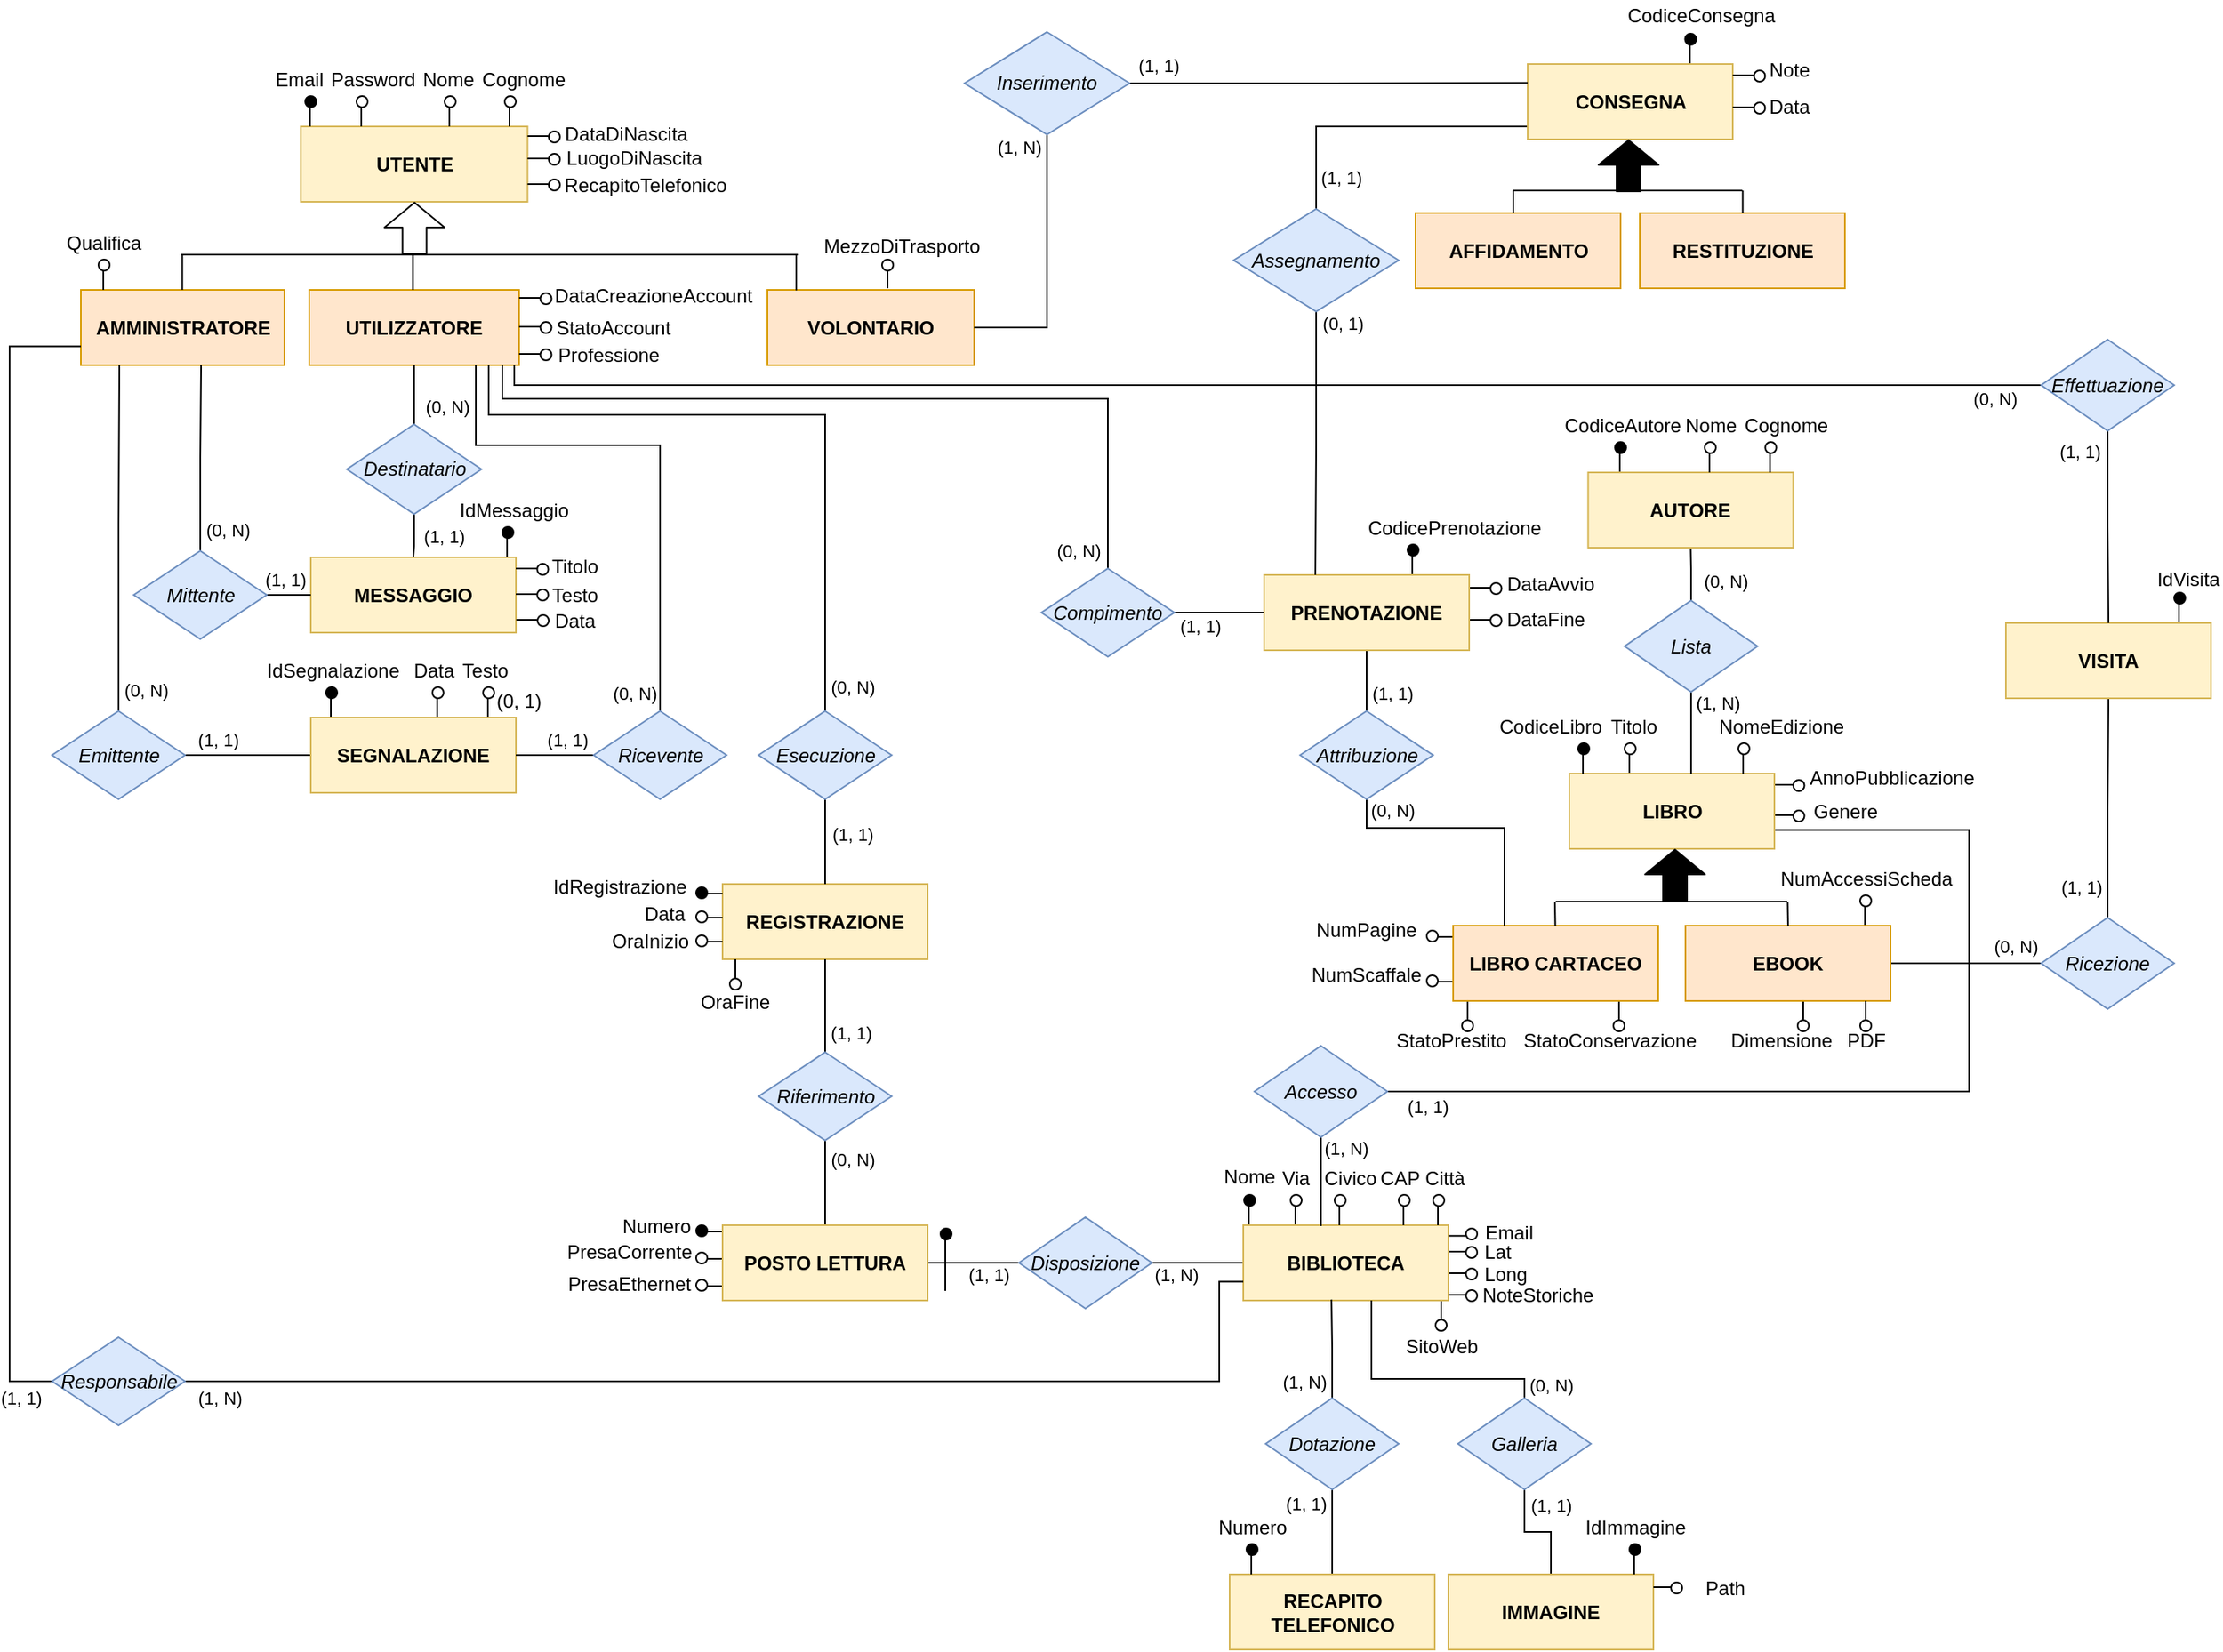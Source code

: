 <mxfile version="14.5.1" type="device"><diagram id="7wXezxPoUleYp-IpiH79" name="Pagina-1"><mxGraphModel dx="3793" dy="3902" grid="0" gridSize="10" guides="1" tooltips="1" connect="1" arrows="1" fold="1" page="0" pageScale="1" pageWidth="827" pageHeight="1169" math="0" shadow="0"><root><mxCell id="0"/><mxCell id="1" parent="0"/><mxCell id="APQf5oNrl0fUibcBXju--1" value="UTENTE" style="rounded=0;whiteSpace=wrap;html=1;fillColor=#fff2cc;strokeColor=#d6b656;fontStyle=1" parent="1" vertex="1"><mxGeometry x="-3002.25" y="-3324" width="141.5" height="47" as="geometry"/></mxCell><mxCell id="APQf5oNrl0fUibcBXju--2" value="AMMINISTRATORE" style="rounded=0;whiteSpace=wrap;html=1;fillColor=#ffe6cc;strokeColor=#d79b00;fontStyle=1" parent="1" vertex="1"><mxGeometry x="-3139.5" y="-3222" width="127" height="47" as="geometry"/></mxCell><mxCell id="APQf5oNrl0fUibcBXju--3" value="VOLONTARIO" style="rounded=0;whiteSpace=wrap;html=1;fillColor=#ffe6cc;strokeColor=#d79b00;fontStyle=1" parent="1" vertex="1"><mxGeometry x="-2711" y="-3222" width="129" height="47" as="geometry"/></mxCell><mxCell id="APQf5oNrl0fUibcBXju--4" value="UTILIZZATORE" style="rounded=0;whiteSpace=wrap;html=1;fillColor=#ffe6cc;strokeColor=#d79b00;fontStyle=1" parent="1" vertex="1"><mxGeometry x="-2997" y="-3222" width="131" height="47" as="geometry"/></mxCell><mxCell id="APQf5oNrl0fUibcBXju--9" value="" style="endArrow=none;html=1;" parent="1" edge="1"><mxGeometry width="50" height="50" relative="1" as="geometry"><mxPoint x="-3076.25" y="-3222" as="sourcePoint"/><mxPoint x="-3076.25" y="-3244" as="targetPoint"/></mxGeometry></mxCell><mxCell id="APQf5oNrl0fUibcBXju--10" value="" style="endArrow=none;html=1;" parent="1" edge="1"><mxGeometry width="50" height="50" relative="1" as="geometry"><mxPoint x="-3077" y="-3244" as="sourcePoint"/><mxPoint x="-2692" y="-3244" as="targetPoint"/></mxGeometry></mxCell><mxCell id="APQf5oNrl0fUibcBXju--11" value="" style="endArrow=none;html=1;" parent="1" edge="1"><mxGeometry width="50" height="50" relative="1" as="geometry"><mxPoint x="-2693" y="-3221.75" as="sourcePoint"/><mxPoint x="-2693" y="-3243.75" as="targetPoint"/></mxGeometry></mxCell><mxCell id="APQf5oNrl0fUibcBXju--12" value="" style="endArrow=none;html=1;" parent="1" edge="1"><mxGeometry width="50" height="50" relative="1" as="geometry"><mxPoint x="-2932.25" y="-3222" as="sourcePoint"/><mxPoint x="-2932.25" y="-3244" as="targetPoint"/></mxGeometry></mxCell><mxCell id="APQf5oNrl0fUibcBXju--13" value="" style="shape=flexArrow;endArrow=classic;html=1;endWidth=21.5;endSize=4.835;width=15;" parent="1" edge="1"><mxGeometry width="50" height="50" relative="1" as="geometry"><mxPoint x="-2931.25" y="-3244" as="sourcePoint"/><mxPoint x="-2931.25" y="-3277" as="targetPoint"/></mxGeometry></mxCell><mxCell id="APQf5oNrl0fUibcBXju--14" value="MESSAGGIO" style="rounded=0;whiteSpace=wrap;html=1;fillColor=#fff2cc;strokeColor=#d6b656;fontStyle=1" parent="1" vertex="1"><mxGeometry x="-2996" y="-3055" width="128" height="47" as="geometry"/></mxCell><mxCell id="APQf5oNrl0fUibcBXju--15" value="REGISTRAZIONE" style="rounded=0;whiteSpace=wrap;html=1;fillColor=#fff2cc;strokeColor=#d6b656;fontStyle=1" parent="1" vertex="1"><mxGeometry x="-2739" y="-2851" width="128" height="47" as="geometry"/></mxCell><mxCell id="APQf5oNrl0fUibcBXju--17" style="edgeStyle=orthogonalEdgeStyle;rounded=0;orthogonalLoop=1;jettySize=auto;html=1;endArrow=none;endFill=0;" parent="1" source="APQf5oNrl0fUibcBXju--16" edge="1"><mxGeometry relative="1" as="geometry"><mxPoint x="-3064.5" y="-3175" as="targetPoint"/><Array as="points"><mxPoint x="-3064.5" y="-3117"/><mxPoint x="-3064.5" y="-3117"/><mxPoint x="-3064.5" y="-3175"/></Array></mxGeometry></mxCell><mxCell id="APQf5oNrl0fUibcBXju--22" value="(0, N)" style="edgeLabel;html=1;align=center;verticalAlign=middle;resizable=0;points=[];" parent="APQf5oNrl0fUibcBXju--17" vertex="1" connectable="0"><mxGeometry x="-0.552" y="-1" relative="1" as="geometry"><mxPoint x="15.5" y="13" as="offset"/></mxGeometry></mxCell><mxCell id="APQf5oNrl0fUibcBXju--18" style="edgeStyle=orthogonalEdgeStyle;rounded=0;orthogonalLoop=1;jettySize=auto;html=1;entryX=0;entryY=0.5;entryDx=0;entryDy=0;endArrow=none;endFill=0;" parent="1" source="APQf5oNrl0fUibcBXju--16" target="APQf5oNrl0fUibcBXju--14" edge="1"><mxGeometry relative="1" as="geometry"/></mxCell><mxCell id="APQf5oNrl0fUibcBXju--23" value="(1, 1)" style="edgeLabel;html=1;align=center;verticalAlign=middle;resizable=0;points=[];" parent="APQf5oNrl0fUibcBXju--18" vertex="1" connectable="0"><mxGeometry x="-0.47" y="1" relative="1" as="geometry"><mxPoint x="-3" y="-9" as="offset"/></mxGeometry></mxCell><mxCell id="APQf5oNrl0fUibcBXju--16" value="Mittente" style="rhombus;whiteSpace=wrap;html=1;fillColor=#dae8fc;strokeColor=#6c8ebf;fontStyle=2" parent="1" vertex="1"><mxGeometry x="-3106.5" y="-3059" width="83" height="55" as="geometry"/></mxCell><mxCell id="APQf5oNrl0fUibcBXju--20" style="edgeStyle=orthogonalEdgeStyle;rounded=0;orthogonalLoop=1;jettySize=auto;html=1;entryX=0.5;entryY=1;entryDx=0;entryDy=0;endArrow=none;endFill=0;" parent="1" source="APQf5oNrl0fUibcBXju--19" target="APQf5oNrl0fUibcBXju--4" edge="1"><mxGeometry relative="1" as="geometry"/></mxCell><mxCell id="APQf5oNrl0fUibcBXju--25" value="(0, N)" style="edgeLabel;html=1;align=center;verticalAlign=middle;resizable=0;points=[];" parent="APQf5oNrl0fUibcBXju--20" vertex="1" connectable="0"><mxGeometry x="0.013" y="1" relative="1" as="geometry"><mxPoint x="19" y="7" as="offset"/></mxGeometry></mxCell><mxCell id="APQf5oNrl0fUibcBXju--21" style="edgeStyle=orthogonalEdgeStyle;rounded=0;orthogonalLoop=1;jettySize=auto;html=1;entryX=0.5;entryY=0;entryDx=0;entryDy=0;endArrow=none;endFill=0;" parent="1" source="APQf5oNrl0fUibcBXju--19" target="APQf5oNrl0fUibcBXju--14" edge="1"><mxGeometry relative="1" as="geometry"/></mxCell><mxCell id="APQf5oNrl0fUibcBXju--24" value="(1, 1)" style="edgeLabel;html=1;align=center;verticalAlign=middle;resizable=0;points=[];" parent="APQf5oNrl0fUibcBXju--21" vertex="1" connectable="0"><mxGeometry x="-0.345" relative="1" as="geometry"><mxPoint x="18" y="5" as="offset"/></mxGeometry></mxCell><mxCell id="APQf5oNrl0fUibcBXju--19" value="Destinatario" style="rhombus;whiteSpace=wrap;html=1;fillColor=#dae8fc;strokeColor=#6c8ebf;fontStyle=2" parent="1" vertex="1"><mxGeometry x="-2973.5" y="-3138" width="84" height="56" as="geometry"/></mxCell><mxCell id="APQf5oNrl0fUibcBXju--27" value="" style="endArrow=none;html=1;" parent="1" edge="1"><mxGeometry width="50" height="50" relative="1" as="geometry"><mxPoint x="-2996.5" y="-3324" as="sourcePoint"/><mxPoint x="-2996.5" y="-3336" as="targetPoint"/></mxGeometry></mxCell><mxCell id="APQf5oNrl0fUibcBXju--28" value="" style="ellipse;whiteSpace=wrap;html=1;aspect=fixed;fillColor=#000000;" parent="1" vertex="1"><mxGeometry x="-2999.5" y="-3343" width="7" height="7" as="geometry"/></mxCell><mxCell id="APQf5oNrl0fUibcBXju--29" value="Email" style="text;html=1;strokeColor=none;fillColor=none;align=center;verticalAlign=middle;whiteSpace=wrap;rounded=0;" parent="1" vertex="1"><mxGeometry x="-3023.5" y="-3363" width="40" height="20" as="geometry"/></mxCell><mxCell id="APQf5oNrl0fUibcBXju--30" value="" style="endArrow=none;html=1;" parent="1" edge="1"><mxGeometry width="50" height="50" relative="1" as="geometry"><mxPoint x="-2964.5" y="-3324" as="sourcePoint"/><mxPoint x="-2964.5" y="-3336" as="targetPoint"/></mxGeometry></mxCell><mxCell id="APQf5oNrl0fUibcBXju--31" value="" style="ellipse;whiteSpace=wrap;html=1;aspect=fixed;fillColor=#FFFFFF;" parent="1" vertex="1"><mxGeometry x="-2967.5" y="-3343" width="7" height="7" as="geometry"/></mxCell><mxCell id="APQf5oNrl0fUibcBXju--33" value="Password" style="text;html=1;strokeColor=none;fillColor=none;align=center;verticalAlign=middle;whiteSpace=wrap;rounded=0;" parent="1" vertex="1"><mxGeometry x="-2977.5" y="-3363" width="40" height="20" as="geometry"/></mxCell><mxCell id="APQf5oNrl0fUibcBXju--35" value="" style="endArrow=none;html=1;" parent="1" edge="1"><mxGeometry width="50" height="50" relative="1" as="geometry"><mxPoint x="-2909.5" y="-3324" as="sourcePoint"/><mxPoint x="-2909.5" y="-3336" as="targetPoint"/></mxGeometry></mxCell><mxCell id="APQf5oNrl0fUibcBXju--36" value="" style="ellipse;whiteSpace=wrap;html=1;aspect=fixed;fillColor=#FFFFFF;" parent="1" vertex="1"><mxGeometry x="-2912.5" y="-3343" width="7" height="7" as="geometry"/></mxCell><mxCell id="APQf5oNrl0fUibcBXju--37" value="Nome" style="text;html=1;strokeColor=none;fillColor=none;align=center;verticalAlign=middle;whiteSpace=wrap;rounded=0;" parent="1" vertex="1"><mxGeometry x="-2930.5" y="-3363" width="40" height="20" as="geometry"/></mxCell><mxCell id="APQf5oNrl0fUibcBXju--39" value="" style="endArrow=none;html=1;" parent="1" edge="1"><mxGeometry width="50" height="50" relative="1" as="geometry"><mxPoint x="-2636" y="-3223" as="sourcePoint"/><mxPoint x="-2636" y="-3235" as="targetPoint"/></mxGeometry></mxCell><mxCell id="APQf5oNrl0fUibcBXju--40" value="" style="ellipse;whiteSpace=wrap;html=1;aspect=fixed;fillColor=#FFFFFF;" parent="1" vertex="1"><mxGeometry x="-2639.5" y="-3241" width="7" height="7" as="geometry"/></mxCell><mxCell id="APQf5oNrl0fUibcBXju--41" value="" style="endArrow=none;html=1;" parent="1" edge="1"><mxGeometry width="50" height="50" relative="1" as="geometry"><mxPoint x="-3125.5" y="-3222" as="sourcePoint"/><mxPoint x="-3125.5" y="-3234" as="targetPoint"/></mxGeometry></mxCell><mxCell id="APQf5oNrl0fUibcBXju--42" value="" style="ellipse;whiteSpace=wrap;html=1;aspect=fixed;fillColor=#FFFFFF;" parent="1" vertex="1"><mxGeometry x="-3128.5" y="-3241" width="7" height="7" as="geometry"/></mxCell><mxCell id="APQf5oNrl0fUibcBXju--43" value="" style="endArrow=none;html=1;" parent="1" edge="1"><mxGeometry width="50" height="50" relative="1" as="geometry"><mxPoint x="-2860.75" y="-3318" as="sourcePoint"/><mxPoint x="-2847.75" y="-3318" as="targetPoint"/></mxGeometry></mxCell><mxCell id="APQf5oNrl0fUibcBXju--44" value="" style="ellipse;whiteSpace=wrap;html=1;aspect=fixed;fillColor=#FFFFFF;" parent="1" vertex="1"><mxGeometry x="-2847.5" y="-3321" width="7" height="7" as="geometry"/></mxCell><mxCell id="APQf5oNrl0fUibcBXju--45" value="" style="endArrow=none;html=1;" parent="1" edge="1"><mxGeometry width="50" height="50" relative="1" as="geometry"><mxPoint x="-2872" y="-3324" as="sourcePoint"/><mxPoint x="-2872" y="-3336" as="targetPoint"/></mxGeometry></mxCell><mxCell id="APQf5oNrl0fUibcBXju--46" value="" style="ellipse;whiteSpace=wrap;html=1;aspect=fixed;fillColor=#FFFFFF;" parent="1" vertex="1"><mxGeometry x="-2875" y="-3343" width="7" height="7" as="geometry"/></mxCell><mxCell id="APQf5oNrl0fUibcBXju--47" value="Cognome" style="text;html=1;strokeColor=none;fillColor=none;align=center;verticalAlign=middle;whiteSpace=wrap;rounded=0;" parent="1" vertex="1"><mxGeometry x="-2883.5" y="-3363" width="40" height="20" as="geometry"/></mxCell><mxCell id="APQf5oNrl0fUibcBXju--48" value="DataDiNascita" style="text;html=1;strokeColor=none;fillColor=none;align=center;verticalAlign=middle;whiteSpace=wrap;rounded=0;" parent="1" vertex="1"><mxGeometry x="-2819.5" y="-3329" width="40" height="20" as="geometry"/></mxCell><mxCell id="APQf5oNrl0fUibcBXju--49" value="" style="endArrow=none;html=1;" parent="1" edge="1"><mxGeometry width="50" height="50" relative="1" as="geometry"><mxPoint x="-2860.75" y="-3304" as="sourcePoint"/><mxPoint x="-2847.75" y="-3304" as="targetPoint"/></mxGeometry></mxCell><mxCell id="APQf5oNrl0fUibcBXju--50" value="" style="ellipse;whiteSpace=wrap;html=1;aspect=fixed;fillColor=#FFFFFF;" parent="1" vertex="1"><mxGeometry x="-2847.5" y="-3307" width="7" height="7" as="geometry"/></mxCell><mxCell id="APQf5oNrl0fUibcBXju--51" value="" style="endArrow=none;html=1;" parent="1" edge="1"><mxGeometry width="50" height="50" relative="1" as="geometry"><mxPoint x="-2860.75" y="-3288" as="sourcePoint"/><mxPoint x="-2847.75" y="-3288" as="targetPoint"/></mxGeometry></mxCell><mxCell id="APQf5oNrl0fUibcBXju--52" value="" style="ellipse;whiteSpace=wrap;html=1;aspect=fixed;fillColor=#FFFFFF;" parent="1" vertex="1"><mxGeometry x="-2847.5" y="-3291" width="7" height="7" as="geometry"/></mxCell><mxCell id="APQf5oNrl0fUibcBXju--55" value="" style="endArrow=none;html=1;" parent="1" edge="1"><mxGeometry width="50" height="50" relative="1" as="geometry"><mxPoint x="-2866" y="-3217" as="sourcePoint"/><mxPoint x="-2853" y="-3217" as="targetPoint"/></mxGeometry></mxCell><mxCell id="APQf5oNrl0fUibcBXju--56" value="" style="ellipse;whiteSpace=wrap;html=1;aspect=fixed;fillColor=#FFFFFF;" parent="1" vertex="1"><mxGeometry x="-2852.75" y="-3220" width="7" height="7" as="geometry"/></mxCell><mxCell id="APQf5oNrl0fUibcBXju--57" value="" style="endArrow=none;html=1;" parent="1" edge="1"><mxGeometry width="50" height="50" relative="1" as="geometry"><mxPoint x="-2868" y="-3032" as="sourcePoint"/><mxPoint x="-2855" y="-3032" as="targetPoint"/></mxGeometry></mxCell><mxCell id="APQf5oNrl0fUibcBXju--58" value="" style="ellipse;whiteSpace=wrap;html=1;aspect=fixed;fillColor=#FFFFFF;" parent="1" vertex="1"><mxGeometry x="-2854.75" y="-3035" width="7" height="7" as="geometry"/></mxCell><mxCell id="APQf5oNrl0fUibcBXju--59" value="LuogoDiNascita" style="text;html=1;strokeColor=none;fillColor=none;align=center;verticalAlign=middle;whiteSpace=wrap;rounded=0;" parent="1" vertex="1"><mxGeometry x="-2814.5" y="-3314" width="40" height="20" as="geometry"/></mxCell><mxCell id="APQf5oNrl0fUibcBXju--60" value="RecapitoTelefonico" style="text;html=1;strokeColor=none;fillColor=none;align=center;verticalAlign=middle;whiteSpace=wrap;rounded=0;" parent="1" vertex="1"><mxGeometry x="-2807" y="-3297.5" width="40" height="20" as="geometry"/></mxCell><mxCell id="APQf5oNrl0fUibcBXju--61" value="Qualifica" style="text;html=1;strokeColor=none;fillColor=none;align=center;verticalAlign=middle;whiteSpace=wrap;rounded=0;" parent="1" vertex="1"><mxGeometry x="-3145" y="-3261" width="40" height="20" as="geometry"/></mxCell><mxCell id="APQf5oNrl0fUibcBXju--62" value="" style="endArrow=none;html=1;" parent="1" edge="1"><mxGeometry width="50" height="50" relative="1" as="geometry"><mxPoint x="-2731" y="-2792" as="sourcePoint"/><mxPoint x="-2731" y="-2804" as="targetPoint"/></mxGeometry></mxCell><mxCell id="APQf5oNrl0fUibcBXju--63" value="" style="ellipse;whiteSpace=wrap;html=1;aspect=fixed;fillColor=#FFFFFF;" parent="1" vertex="1"><mxGeometry x="-2734.5" y="-2792" width="7" height="7" as="geometry"/></mxCell><mxCell id="APQf5oNrl0fUibcBXju--68" value="MezzoDiTrasporto" style="text;html=1;strokeColor=none;fillColor=none;align=center;verticalAlign=middle;whiteSpace=wrap;rounded=0;" parent="1" vertex="1"><mxGeometry x="-2647" y="-3259" width="40" height="20" as="geometry"/></mxCell><mxCell id="APQf5oNrl0fUibcBXju--69" value="Professione" style="text;html=1;strokeColor=none;fillColor=none;align=center;verticalAlign=middle;whiteSpace=wrap;rounded=0;" parent="1" vertex="1"><mxGeometry x="-2830" y="-3191.5" width="40" height="20" as="geometry"/></mxCell><mxCell id="APQf5oNrl0fUibcBXju--70" value="DataCreazioneAccount" style="text;html=1;strokeColor=none;fillColor=none;align=center;verticalAlign=middle;whiteSpace=wrap;rounded=0;" parent="1" vertex="1"><mxGeometry x="-2802" y="-3228" width="40" height="20" as="geometry"/></mxCell><mxCell id="APQf5oNrl0fUibcBXju--75" value="" style="endArrow=none;html=1;" parent="1" edge="1"><mxGeometry width="50" height="50" relative="1" as="geometry"><mxPoint x="-2273" y="-3016" as="sourcePoint"/><mxPoint x="-2260" y="-3016" as="targetPoint"/></mxGeometry></mxCell><mxCell id="APQf5oNrl0fUibcBXju--76" value="" style="ellipse;whiteSpace=wrap;html=1;aspect=fixed;fillColor=#FFFFFF;" parent="1" vertex="1"><mxGeometry x="-2259.75" y="-3019" width="7" height="7" as="geometry"/></mxCell><mxCell id="APQf5oNrl0fUibcBXju--77" value="" style="endArrow=none;html=1;" parent="1" edge="1"><mxGeometry width="50" height="50" relative="1" as="geometry"><mxPoint x="-2867.75" y="-3016" as="sourcePoint"/><mxPoint x="-2854.75" y="-3016" as="targetPoint"/></mxGeometry></mxCell><mxCell id="APQf5oNrl0fUibcBXju--78" value="" style="ellipse;whiteSpace=wrap;html=1;aspect=fixed;fillColor=#FFFFFF;" parent="1" vertex="1"><mxGeometry x="-2854.5" y="-3019" width="7" height="7" as="geometry"/></mxCell><mxCell id="APQf5oNrl0fUibcBXju--79" value="" style="endArrow=none;html=1;" parent="1" edge="1"><mxGeometry width="50" height="50" relative="1" as="geometry"><mxPoint x="-2866" y="-3199" as="sourcePoint"/><mxPoint x="-2853" y="-3199" as="targetPoint"/></mxGeometry></mxCell><mxCell id="APQf5oNrl0fUibcBXju--80" value="" style="ellipse;whiteSpace=wrap;html=1;aspect=fixed;fillColor=#FFFFFF;" parent="1" vertex="1"><mxGeometry x="-2852.75" y="-3202" width="7" height="7" as="geometry"/></mxCell><mxCell id="APQf5oNrl0fUibcBXju--81" value="" style="endArrow=none;html=1;" parent="1" edge="1"><mxGeometry width="50" height="50" relative="1" as="geometry"><mxPoint x="-2273" y="-3036" as="sourcePoint"/><mxPoint x="-2260" y="-3036" as="targetPoint"/></mxGeometry></mxCell><mxCell id="APQf5oNrl0fUibcBXju--82" value="" style="ellipse;whiteSpace=wrap;html=1;aspect=fixed;fillColor=#FFFFFF;" parent="1" vertex="1"><mxGeometry x="-2259.75" y="-3039" width="7" height="7" as="geometry"/></mxCell><mxCell id="APQf5oNrl0fUibcBXju--85" value="" style="endArrow=none;html=1;" parent="1" edge="1"><mxGeometry width="50" height="50" relative="1" as="geometry"><mxPoint x="-2917.12" y="-2955" as="sourcePoint"/><mxPoint x="-2917.12" y="-2967" as="targetPoint"/></mxGeometry></mxCell><mxCell id="APQf5oNrl0fUibcBXju--86" value="" style="ellipse;whiteSpace=wrap;html=1;aspect=fixed;fillColor=#FFFFFF;" parent="1" vertex="1"><mxGeometry x="-2920.12" y="-2974" width="7" height="7" as="geometry"/></mxCell><mxCell id="APQf5oNrl0fUibcBXju--87" value="" style="endArrow=none;html=1;" parent="1" edge="1"><mxGeometry width="50" height="50" relative="1" as="geometry"><mxPoint x="-2983.5" y="-2955" as="sourcePoint"/><mxPoint x="-2983.5" y="-2967" as="targetPoint"/></mxGeometry></mxCell><mxCell id="APQf5oNrl0fUibcBXju--88" value="" style="ellipse;whiteSpace=wrap;html=1;aspect=fixed;fillColor=#000000;" parent="1" vertex="1"><mxGeometry x="-2986.5" y="-2974" width="7" height="7" as="geometry"/></mxCell><mxCell id="APQf5oNrl0fUibcBXju--89" value="" style="endArrow=none;html=1;" parent="1" edge="1"><mxGeometry width="50" height="50" relative="1" as="geometry"><mxPoint x="-2873.5" y="-3055" as="sourcePoint"/><mxPoint x="-2873.5" y="-3067" as="targetPoint"/></mxGeometry></mxCell><mxCell id="APQf5oNrl0fUibcBXju--90" value="" style="ellipse;whiteSpace=wrap;html=1;aspect=fixed;fillColor=#000000;" parent="1" vertex="1"><mxGeometry x="-2876.5" y="-3074" width="7" height="7" as="geometry"/></mxCell><mxCell id="APQf5oNrl0fUibcBXju--91" value="" style="endArrow=none;html=1;" parent="1" edge="1"><mxGeometry width="50" height="50" relative="1" as="geometry"><mxPoint x="-2885.5" y="-2955" as="sourcePoint"/><mxPoint x="-2885.5" y="-2967" as="targetPoint"/></mxGeometry></mxCell><mxCell id="APQf5oNrl0fUibcBXju--92" value="" style="ellipse;whiteSpace=wrap;html=1;aspect=fixed;fillColor=#FFFFFF;" parent="1" vertex="1"><mxGeometry x="-2888.5" y="-2974" width="7" height="7" as="geometry"/></mxCell><mxCell id="APQf5oNrl0fUibcBXju--94" value="StatoAccount" style="text;html=1;strokeColor=none;fillColor=none;align=center;verticalAlign=middle;whiteSpace=wrap;rounded=0;" parent="1" vertex="1"><mxGeometry x="-2827" y="-3208.5" width="40" height="20" as="geometry"/></mxCell><mxCell id="APQf5oNrl0fUibcBXju--97" value="" style="endArrow=none;html=1;" parent="1" edge="1"><mxGeometry width="50" height="50" relative="1" as="geometry"><mxPoint x="-2866" y="-3182" as="sourcePoint"/><mxPoint x="-2853" y="-3182" as="targetPoint"/></mxGeometry></mxCell><mxCell id="APQf5oNrl0fUibcBXju--98" value="" style="ellipse;whiteSpace=wrap;html=1;aspect=fixed;fillColor=#FFFFFF;" parent="1" vertex="1"><mxGeometry x="-2852.75" y="-3185" width="7" height="7" as="geometry"/></mxCell><mxCell id="APQf5oNrl0fUibcBXju--99" value="" style="endArrow=none;html=1;" parent="1" edge="1"><mxGeometry width="50" height="50" relative="1" as="geometry"><mxPoint x="-2084" y="-2894" as="sourcePoint"/><mxPoint x="-2071" y="-2894" as="targetPoint"/></mxGeometry></mxCell><mxCell id="APQf5oNrl0fUibcBXju--100" value="" style="ellipse;whiteSpace=wrap;html=1;aspect=fixed;fillColor=#FFFFFF;" parent="1" vertex="1"><mxGeometry x="-2070.75" y="-2897" width="7" height="7" as="geometry"/></mxCell><mxCell id="APQf5oNrl0fUibcBXju--101" value="" style="endArrow=none;html=1;" parent="1" edge="1"><mxGeometry width="50" height="50" relative="1" as="geometry"><mxPoint x="-2084" y="-2913" as="sourcePoint"/><mxPoint x="-2071" y="-2913" as="targetPoint"/></mxGeometry></mxCell><mxCell id="APQf5oNrl0fUibcBXju--102" value="" style="ellipse;whiteSpace=wrap;html=1;aspect=fixed;fillColor=#FFFFFF;" parent="1" vertex="1"><mxGeometry x="-2070.75" y="-2916" width="7" height="7" as="geometry"/></mxCell><mxCell id="APQf5oNrl0fUibcBXju--103" value="" style="endArrow=none;html=1;" parent="1" edge="1"><mxGeometry width="50" height="50" relative="1" as="geometry"><mxPoint x="-2868" y="-3048" as="sourcePoint"/><mxPoint x="-2855" y="-3048" as="targetPoint"/></mxGeometry></mxCell><mxCell id="APQf5oNrl0fUibcBXju--104" value="" style="ellipse;whiteSpace=wrap;html=1;aspect=fixed;fillColor=#FFFFFF;" parent="1" vertex="1"><mxGeometry x="-2854.75" y="-3051" width="7" height="7" as="geometry"/></mxCell><mxCell id="APQf5oNrl0fUibcBXju--108" value="" style="ellipse;whiteSpace=wrap;html=1;aspect=fixed;fillColor=#FFFFFF;" parent="1" vertex="1"><mxGeometry x="-2275" y="-2636" width="7" height="7" as="geometry"/></mxCell><mxCell id="APQf5oNrl0fUibcBXju--109" value="" style="endArrow=none;html=1;" parent="1" edge="1"><mxGeometry width="50" height="50" relative="1" as="geometry"><mxPoint x="-2381.5" y="-2638" as="sourcePoint"/><mxPoint x="-2381.5" y="-2650" as="targetPoint"/></mxGeometry></mxCell><mxCell id="APQf5oNrl0fUibcBXju--110" value="" style="ellipse;whiteSpace=wrap;html=1;aspect=fixed;fillColor=#FFFFFF;" parent="1" vertex="1"><mxGeometry x="-2384.5" y="-2657" width="7" height="7" as="geometry"/></mxCell><mxCell id="APQf5oNrl0fUibcBXju--111" value="" style="endArrow=none;html=1;" parent="1" edge="1"><mxGeometry width="50" height="50" relative="1" as="geometry"><mxPoint x="-2410.5" y="-2638" as="sourcePoint"/><mxPoint x="-2410.5" y="-2650" as="targetPoint"/></mxGeometry></mxCell><mxCell id="APQf5oNrl0fUibcBXju--112" value="" style="ellipse;whiteSpace=wrap;html=1;aspect=fixed;fillColor=#000000;" parent="1" vertex="1"><mxGeometry x="-2413.5" y="-2657" width="7" height="7" as="geometry"/></mxCell><mxCell id="APQf5oNrl0fUibcBXju--113" value="" style="endArrow=none;html=1;" parent="1" edge="1"><mxGeometry width="50" height="50" relative="1" as="geometry"><mxPoint x="-2290.5" y="-2579" as="sourcePoint"/><mxPoint x="-2290.5" y="-2591" as="targetPoint"/></mxGeometry></mxCell><mxCell id="APQf5oNrl0fUibcBXju--114" value="" style="ellipse;whiteSpace=wrap;html=1;aspect=fixed;fillColor=#FFFFFF;" parent="1" vertex="1"><mxGeometry x="-2294" y="-2579" width="7" height="7" as="geometry"/></mxCell><mxCell id="APQf5oNrl0fUibcBXju--115" value="" style="endArrow=none;html=1;" parent="1" edge="1"><mxGeometry width="50" height="50" relative="1" as="geometry"><mxPoint x="-2173" y="-2920" as="sourcePoint"/><mxPoint x="-2173" y="-2932" as="targetPoint"/></mxGeometry></mxCell><mxCell id="APQf5oNrl0fUibcBXju--116" value="" style="ellipse;whiteSpace=wrap;html=1;aspect=fixed;fillColor=#FFFFFF;" parent="1" vertex="1"><mxGeometry x="-2176" y="-2939" width="7" height="7" as="geometry"/></mxCell><mxCell id="APQf5oNrl0fUibcBXju--117" value="" style="endArrow=none;html=1;" parent="1" edge="1"><mxGeometry width="50" height="50" relative="1" as="geometry"><mxPoint x="-2739" y="-2845" as="sourcePoint"/><mxPoint x="-2750" y="-2845" as="targetPoint"/></mxGeometry></mxCell><mxCell id="APQf5oNrl0fUibcBXju--118" value="" style="ellipse;whiteSpace=wrap;html=1;aspect=fixed;fillColor=#000000;" parent="1" vertex="1"><mxGeometry x="-2755.5" y="-2849" width="7" height="7" as="geometry"/></mxCell><mxCell id="APQf5oNrl0fUibcBXju--119" value="" style="endArrow=none;html=1;" parent="1" edge="1"><mxGeometry width="50" height="50" relative="1" as="geometry"><mxPoint x="-2179" y="-3108" as="sourcePoint"/><mxPoint x="-2179" y="-3120" as="targetPoint"/></mxGeometry></mxCell><mxCell id="APQf5oNrl0fUibcBXju--120" value="" style="ellipse;whiteSpace=wrap;html=1;aspect=fixed;fillColor=#000000;" parent="1" vertex="1"><mxGeometry x="-2182" y="-3127" width="7" height="7" as="geometry"/></mxCell><mxCell id="APQf5oNrl0fUibcBXju--121" value="IdMessaggio" style="text;html=1;strokeColor=none;fillColor=none;align=center;verticalAlign=middle;whiteSpace=wrap;rounded=0;" parent="1" vertex="1"><mxGeometry x="-2889.5" y="-3094" width="40" height="20" as="geometry"/></mxCell><mxCell id="APQf5oNrl0fUibcBXju--122" value="Titolo" style="text;html=1;strokeColor=none;fillColor=none;align=center;verticalAlign=middle;whiteSpace=wrap;rounded=0;" parent="1" vertex="1"><mxGeometry x="-2851.5" y="-3059" width="40" height="20" as="geometry"/></mxCell><mxCell id="APQf5oNrl0fUibcBXju--123" value="Testo" style="text;html=1;strokeColor=none;fillColor=none;align=center;verticalAlign=middle;whiteSpace=wrap;rounded=0;" parent="1" vertex="1"><mxGeometry x="-2851.5" y="-3041.5" width="40" height="20" as="geometry"/></mxCell><mxCell id="APQf5oNrl0fUibcBXju--124" value="Data" style="text;html=1;strokeColor=none;fillColor=none;align=center;verticalAlign=middle;whiteSpace=wrap;rounded=0;" parent="1" vertex="1"><mxGeometry x="-2851.5" y="-3025.5" width="40" height="20" as="geometry"/></mxCell><mxCell id="APQf5oNrl0fUibcBXju--126" style="edgeStyle=orthogonalEdgeStyle;rounded=0;orthogonalLoop=1;jettySize=auto;html=1;endArrow=none;endFill=0;" parent="1" source="APQf5oNrl0fUibcBXju--125" target="APQf5oNrl0fUibcBXju--2" edge="1"><mxGeometry relative="1" as="geometry"><Array as="points"><mxPoint x="-3115.5" y="-3076"/><mxPoint x="-3115.5" y="-3076"/></Array></mxGeometry></mxCell><mxCell id="APQf5oNrl0fUibcBXju--129" value="(0, N)" style="edgeLabel;html=1;align=center;verticalAlign=middle;resizable=0;points=[];" parent="APQf5oNrl0fUibcBXju--126" vertex="1" connectable="0"><mxGeometry x="-0.863" y="1" relative="1" as="geometry"><mxPoint x="17.5" y="1.5" as="offset"/></mxGeometry></mxCell><mxCell id="APQf5oNrl0fUibcBXju--128" style="edgeStyle=orthogonalEdgeStyle;rounded=0;orthogonalLoop=1;jettySize=auto;html=1;entryX=0;entryY=0.5;entryDx=0;entryDy=0;endArrow=none;endFill=0;" parent="1" source="APQf5oNrl0fUibcBXju--125" target="APQf5oNrl0fUibcBXju--127" edge="1"><mxGeometry relative="1" as="geometry"/></mxCell><mxCell id="APQf5oNrl0fUibcBXju--130" value="(1, 1)" style="edgeLabel;html=1;align=center;verticalAlign=middle;resizable=0;points=[];" parent="APQf5oNrl0fUibcBXju--128" vertex="1" connectable="0"><mxGeometry x="0.351" y="1" relative="1" as="geometry"><mxPoint x="-33" y="-8.5" as="offset"/></mxGeometry></mxCell><mxCell id="APQf5oNrl0fUibcBXju--125" value="Emittente" style="rhombus;whiteSpace=wrap;html=1;fillColor=#dae8fc;strokeColor=#6c8ebf;fontStyle=2" parent="1" vertex="1"><mxGeometry x="-3157.5" y="-2959" width="83" height="55" as="geometry"/></mxCell><mxCell id="APQf5oNrl0fUibcBXju--127" value="SEGNALAZIONE" style="rounded=0;whiteSpace=wrap;html=1;fillColor=#fff2cc;strokeColor=#d6b656;fontStyle=1" parent="1" vertex="1"><mxGeometry x="-2996" y="-2955" width="128" height="47" as="geometry"/></mxCell><mxCell id="APQf5oNrl0fUibcBXju--131" value="IdSegnalazione" style="text;html=1;strokeColor=none;fillColor=none;align=center;verticalAlign=middle;whiteSpace=wrap;rounded=0;" parent="1" vertex="1"><mxGeometry x="-3002.25" y="-2994" width="40" height="20" as="geometry"/></mxCell><mxCell id="APQf5oNrl0fUibcBXju--132" value="Data" style="text;html=1;strokeColor=none;fillColor=none;align=center;verticalAlign=middle;whiteSpace=wrap;rounded=0;" parent="1" vertex="1"><mxGeometry x="-2939" y="-2994" width="40" height="20" as="geometry"/></mxCell><mxCell id="APQf5oNrl0fUibcBXju--133" value="Testo" style="text;html=1;strokeColor=none;fillColor=none;align=center;verticalAlign=middle;whiteSpace=wrap;rounded=0;" parent="1" vertex="1"><mxGeometry x="-2905.5" y="-2994" width="36" height="20" as="geometry"/></mxCell><mxCell id="APQf5oNrl0fUibcBXju--134" value="(0, 1)" style="text;html=1;strokeColor=none;fillColor=none;align=center;verticalAlign=middle;whiteSpace=wrap;rounded=0;" parent="1" vertex="1"><mxGeometry x="-2885.75" y="-2975" width="40" height="20" as="geometry"/></mxCell><mxCell id="APQf5oNrl0fUibcBXju--136" style="edgeStyle=orthogonalEdgeStyle;rounded=0;orthogonalLoop=1;jettySize=auto;html=1;entryX=1;entryY=0.5;entryDx=0;entryDy=0;endArrow=none;endFill=0;" parent="1" source="APQf5oNrl0fUibcBXju--135" target="APQf5oNrl0fUibcBXju--127" edge="1"><mxGeometry relative="1" as="geometry"/></mxCell><mxCell id="APQf5oNrl0fUibcBXju--138" value="(1, 1)" style="edgeLabel;html=1;align=center;verticalAlign=middle;resizable=0;points=[];" parent="APQf5oNrl0fUibcBXju--136" vertex="1" connectable="0"><mxGeometry x="-0.113" y="-1" relative="1" as="geometry"><mxPoint x="4.5" y="-8.5" as="offset"/></mxGeometry></mxCell><mxCell id="APQf5oNrl0fUibcBXju--137" style="edgeStyle=orthogonalEdgeStyle;rounded=0;orthogonalLoop=1;jettySize=auto;html=1;endArrow=none;endFill=0;" parent="1" source="APQf5oNrl0fUibcBXju--135" edge="1"><mxGeometry relative="1" as="geometry"><mxPoint x="-2893" y="-3175" as="targetPoint"/><Array as="points"><mxPoint x="-2778" y="-3125"/><mxPoint x="-2893" y="-3125"/><mxPoint x="-2893" y="-3175"/></Array></mxGeometry></mxCell><mxCell id="APQf5oNrl0fUibcBXju--139" value="(0, N)" style="edgeLabel;html=1;align=center;verticalAlign=middle;resizable=0;points=[];" parent="APQf5oNrl0fUibcBXju--137" vertex="1" connectable="0"><mxGeometry x="-0.864" relative="1" as="geometry"><mxPoint x="-16.5" y="11.5" as="offset"/></mxGeometry></mxCell><mxCell id="APQf5oNrl0fUibcBXju--135" value="Ricevente" style="rhombus;whiteSpace=wrap;html=1;fillColor=#dae8fc;strokeColor=#6c8ebf;fontStyle=2" parent="1" vertex="1"><mxGeometry x="-2819.5" y="-2959" width="83" height="55" as="geometry"/></mxCell><mxCell id="APQf5oNrl0fUibcBXju--141" style="edgeStyle=orthogonalEdgeStyle;rounded=0;orthogonalLoop=1;jettySize=auto;html=1;endArrow=none;endFill=0;" parent="1" source="APQf5oNrl0fUibcBXju--140" edge="1"><mxGeometry relative="1" as="geometry"><mxPoint x="-2885" y="-3175" as="targetPoint"/><Array as="points"><mxPoint x="-2675" y="-3144"/><mxPoint x="-2885" y="-3144"/><mxPoint x="-2885" y="-3175"/></Array></mxGeometry></mxCell><mxCell id="APQf5oNrl0fUibcBXju--143" value="(0, N)" style="edgeLabel;html=1;align=center;verticalAlign=middle;resizable=0;points=[];" parent="APQf5oNrl0fUibcBXju--141" vertex="1" connectable="0"><mxGeometry x="-0.909" y="-1" relative="1" as="geometry"><mxPoint x="15.5" y="4" as="offset"/></mxGeometry></mxCell><mxCell id="APQf5oNrl0fUibcBXju--142" style="edgeStyle=orthogonalEdgeStyle;rounded=0;orthogonalLoop=1;jettySize=auto;html=1;entryX=0.5;entryY=0;entryDx=0;entryDy=0;endArrow=none;endFill=0;" parent="1" source="APQf5oNrl0fUibcBXju--140" target="APQf5oNrl0fUibcBXju--15" edge="1"><mxGeometry relative="1" as="geometry"/></mxCell><mxCell id="APQf5oNrl0fUibcBXju--144" value="(1, 1)" style="edgeLabel;html=1;align=center;verticalAlign=middle;resizable=0;points=[];" parent="APQf5oNrl0fUibcBXju--142" vertex="1" connectable="0"><mxGeometry x="-0.17" y="3" relative="1" as="geometry"><mxPoint x="13.5" as="offset"/></mxGeometry></mxCell><mxCell id="APQf5oNrl0fUibcBXju--140" value="Esecuzione" style="rhombus;whiteSpace=wrap;html=1;fillColor=#dae8fc;strokeColor=#6c8ebf;fontStyle=2" parent="1" vertex="1"><mxGeometry x="-2716.5" y="-2959" width="83" height="55" as="geometry"/></mxCell><mxCell id="APQf5oNrl0fUibcBXju--155" value="" style="endArrow=none;html=1;" parent="1" edge="1"><mxGeometry width="50" height="50" relative="1" as="geometry"><mxPoint x="-2283" y="-2790" as="sourcePoint"/><mxPoint x="-2294" y="-2790" as="targetPoint"/></mxGeometry></mxCell><mxCell id="APQf5oNrl0fUibcBXju--156" value="" style="ellipse;whiteSpace=wrap;html=1;aspect=fixed;fillColor=#FFFFFF;" parent="1" vertex="1"><mxGeometry x="-2299.5" y="-2794" width="7" height="7" as="geometry"/></mxCell><mxCell id="APQf5oNrl0fUibcBXju--157" value="" style="endArrow=none;html=1;" parent="1" edge="1"><mxGeometry width="50" height="50" relative="1" as="geometry"><mxPoint x="-2283" y="-2818" as="sourcePoint"/><mxPoint x="-2294" y="-2818" as="targetPoint"/></mxGeometry></mxCell><mxCell id="APQf5oNrl0fUibcBXju--158" value="" style="ellipse;whiteSpace=wrap;html=1;aspect=fixed;fillColor=#FFFFFF;" parent="1" vertex="1"><mxGeometry x="-2299.5" y="-2822" width="7" height="7" as="geometry"/></mxCell><mxCell id="APQf5oNrl0fUibcBXju--159" value="" style="endArrow=none;html=1;" parent="1" edge="1"><mxGeometry width="50" height="50" relative="1" as="geometry"><mxPoint x="-2739" y="-2815" as="sourcePoint"/><mxPoint x="-2750" y="-2815" as="targetPoint"/></mxGeometry></mxCell><mxCell id="APQf5oNrl0fUibcBXju--160" value="" style="ellipse;whiteSpace=wrap;html=1;aspect=fixed;fillColor=#FFFFFF;" parent="1" vertex="1"><mxGeometry x="-2755.5" y="-2819" width="7" height="7" as="geometry"/></mxCell><mxCell id="APQf5oNrl0fUibcBXju--173" value="" style="endArrow=none;html=1;" parent="1" edge="1"><mxGeometry width="50" height="50" relative="1" as="geometry"><mxPoint x="-2739" y="-2600" as="sourcePoint"/><mxPoint x="-2750" y="-2600" as="targetPoint"/></mxGeometry></mxCell><mxCell id="APQf5oNrl0fUibcBXju--174" value="" style="ellipse;whiteSpace=wrap;html=1;aspect=fixed;fillColor=#FFFFFF;" parent="1" vertex="1"><mxGeometry x="-2755.5" y="-2604" width="7" height="7" as="geometry"/></mxCell><mxCell id="APQf5oNrl0fUibcBXju--175" value="" style="endArrow=none;html=1;" parent="1" edge="1"><mxGeometry width="50" height="50" relative="1" as="geometry"><mxPoint x="-2739" y="-2617" as="sourcePoint"/><mxPoint x="-2750" y="-2617" as="targetPoint"/></mxGeometry></mxCell><mxCell id="APQf5oNrl0fUibcBXju--176" value="" style="ellipse;whiteSpace=wrap;html=1;aspect=fixed;fillColor=#FFFFFF;" parent="1" vertex="1"><mxGeometry x="-2755.5" y="-2621" width="7" height="7" as="geometry"/></mxCell><mxCell id="APQf5oNrl0fUibcBXju--177" value="" style="endArrow=none;html=1;" parent="1" edge="1"><mxGeometry width="50" height="50" relative="1" as="geometry"><mxPoint x="-2739" y="-2634" as="sourcePoint"/><mxPoint x="-2750" y="-2634" as="targetPoint"/></mxGeometry></mxCell><mxCell id="APQf5oNrl0fUibcBXju--178" value="" style="ellipse;whiteSpace=wrap;html=1;aspect=fixed;fillColor=#000000;" parent="1" vertex="1"><mxGeometry x="-2755.5" y="-2638" width="7" height="7" as="geometry"/></mxCell><mxCell id="APQf5oNrl0fUibcBXju--179" value="" style="endArrow=none;html=1;" parent="1" edge="1"><mxGeometry width="50" height="50" relative="1" as="geometry"><mxPoint x="-2739" y="-2830" as="sourcePoint"/><mxPoint x="-2750" y="-2830" as="targetPoint"/></mxGeometry></mxCell><mxCell id="APQf5oNrl0fUibcBXju--180" value="" style="ellipse;whiteSpace=wrap;html=1;aspect=fixed;fillColor=#FFFFFF;" parent="1" vertex="1"><mxGeometry x="-2755.5" y="-2834" width="7" height="7" as="geometry"/></mxCell><mxCell id="APQf5oNrl0fUibcBXju--181" value="IdRegistrazione" style="text;html=1;strokeColor=none;fillColor=none;align=center;verticalAlign=middle;whiteSpace=wrap;rounded=0;" parent="1" vertex="1"><mxGeometry x="-2823.5" y="-2859" width="40" height="20" as="geometry"/></mxCell><mxCell id="APQf5oNrl0fUibcBXju--182" value="Data" style="text;html=1;strokeColor=none;fillColor=none;align=center;verticalAlign=middle;whiteSpace=wrap;rounded=0;" parent="1" vertex="1"><mxGeometry x="-2795.5" y="-2842" width="40" height="20" as="geometry"/></mxCell><mxCell id="APQf5oNrl0fUibcBXju--185" value="OraInizio" style="text;html=1;strokeColor=none;fillColor=none;align=center;verticalAlign=middle;whiteSpace=wrap;rounded=0;" parent="1" vertex="1"><mxGeometry x="-2804.5" y="-2825.5" width="40" height="20" as="geometry"/></mxCell><mxCell id="APQf5oNrl0fUibcBXju--186" value="OraFine" style="text;html=1;strokeColor=none;fillColor=none;align=center;verticalAlign=middle;whiteSpace=wrap;rounded=0;" parent="1" vertex="1"><mxGeometry x="-2751" y="-2787" width="40" height="20" as="geometry"/></mxCell><mxCell id="APQf5oNrl0fUibcBXju--188" style="edgeStyle=orthogonalEdgeStyle;rounded=0;orthogonalLoop=1;jettySize=auto;html=1;entryX=0.5;entryY=1;entryDx=0;entryDy=0;endArrow=none;endFill=0;" parent="1" source="APQf5oNrl0fUibcBXju--187" target="APQf5oNrl0fUibcBXju--15" edge="1"><mxGeometry relative="1" as="geometry"/></mxCell><mxCell id="APQf5oNrl0fUibcBXju--191" value="(1, 1)" style="edgeLabel;html=1;align=center;verticalAlign=middle;resizable=0;points=[];" parent="APQf5oNrl0fUibcBXju--188" vertex="1" connectable="0"><mxGeometry x="-0.362" y="1" relative="1" as="geometry"><mxPoint x="16.5" y="6.5" as="offset"/></mxGeometry></mxCell><mxCell id="APQf5oNrl0fUibcBXju--190" style="edgeStyle=orthogonalEdgeStyle;rounded=0;orthogonalLoop=1;jettySize=auto;html=1;endArrow=none;endFill=0;" parent="1" source="APQf5oNrl0fUibcBXju--187" target="APQf5oNrl0fUibcBXju--189" edge="1"><mxGeometry relative="1" as="geometry"/></mxCell><mxCell id="APQf5oNrl0fUibcBXju--192" value="(0, N)" style="edgeLabel;html=1;align=center;verticalAlign=middle;resizable=0;points=[];" parent="APQf5oNrl0fUibcBXju--190" vertex="1" connectable="0"><mxGeometry x="0.321" y="1" relative="1" as="geometry"><mxPoint x="15.5" y="-23" as="offset"/></mxGeometry></mxCell><mxCell id="APQf5oNrl0fUibcBXju--187" value="Riferimento" style="rhombus;whiteSpace=wrap;html=1;fillColor=#dae8fc;strokeColor=#6c8ebf;fontStyle=2" parent="1" vertex="1"><mxGeometry x="-2716.5" y="-2746" width="83" height="55" as="geometry"/></mxCell><mxCell id="vpkSYeMGqbXXjKJNEBSI-43" style="edgeStyle=orthogonalEdgeStyle;rounded=0;orthogonalLoop=1;jettySize=auto;html=1;entryX=0;entryY=0.5;entryDx=0;entryDy=0;endArrow=none;endFill=0;" parent="1" source="APQf5oNrl0fUibcBXju--189" target="vpkSYeMGqbXXjKJNEBSI-42" edge="1"><mxGeometry relative="1" as="geometry"/></mxCell><mxCell id="vpkSYeMGqbXXjKJNEBSI-60" value="(1, 1)" style="edgeLabel;html=1;align=center;verticalAlign=middle;resizable=0;points=[];" parent="vpkSYeMGqbXXjKJNEBSI-43" vertex="1" connectable="0"><mxGeometry x="-0.088" y="-1" relative="1" as="geometry"><mxPoint x="12" y="6.5" as="offset"/></mxGeometry></mxCell><mxCell id="APQf5oNrl0fUibcBXju--189" value="POSTO LETTURA" style="rounded=0;whiteSpace=wrap;html=1;fillColor=#fff2cc;strokeColor=#d6b656;fontStyle=1" parent="1" vertex="1"><mxGeometry x="-2739" y="-2638" width="128" height="47" as="geometry"/></mxCell><mxCell id="vpkSYeMGqbXXjKJNEBSI-1" value="" style="endArrow=none;html=1;" parent="1" edge="1"><mxGeometry width="50" height="50" relative="1" as="geometry"><mxPoint x="-2275" y="-2621.5" as="sourcePoint"/><mxPoint x="-2286" y="-2621.5" as="targetPoint"/></mxGeometry></mxCell><mxCell id="vpkSYeMGqbXXjKJNEBSI-2" value="" style="ellipse;whiteSpace=wrap;html=1;aspect=fixed;fillColor=#FFFFFF;" parent="1" vertex="1"><mxGeometry x="-2275" y="-2624.5" width="7" height="7" as="geometry"/></mxCell><mxCell id="vpkSYeMGqbXXjKJNEBSI-5" value="" style="endArrow=none;html=1;" parent="1" edge="1"><mxGeometry width="50" height="50" relative="1" as="geometry"><mxPoint x="-2275" y="-2608" as="sourcePoint"/><mxPoint x="-2286" y="-2608" as="targetPoint"/></mxGeometry></mxCell><mxCell id="vpkSYeMGqbXXjKJNEBSI-6" value="" style="ellipse;whiteSpace=wrap;html=1;aspect=fixed;fillColor=#FFFFFF;" parent="1" vertex="1"><mxGeometry x="-2275" y="-2611" width="7" height="7" as="geometry"/></mxCell><mxCell id="vpkSYeMGqbXXjKJNEBSI-27" value="" style="endArrow=none;html=1;" parent="1" edge="1"><mxGeometry width="50" height="50" relative="1" as="geometry"><mxPoint x="-2274" y="-2766" as="sourcePoint"/><mxPoint x="-2274" y="-2778" as="targetPoint"/></mxGeometry></mxCell><mxCell id="vpkSYeMGqbXXjKJNEBSI-28" value="" style="ellipse;whiteSpace=wrap;html=1;aspect=fixed;fillColor=#FFFFFF;" parent="1" vertex="1"><mxGeometry x="-2277.5" y="-2766" width="7" height="7" as="geometry"/></mxCell><mxCell id="vpkSYeMGqbXXjKJNEBSI-31" value="" style="endArrow=none;html=1;" parent="1" edge="1"><mxGeometry width="50" height="50" relative="1" as="geometry"><mxPoint x="-2179.5" y="-2766" as="sourcePoint"/><mxPoint x="-2179.5" y="-2778" as="targetPoint"/></mxGeometry></mxCell><mxCell id="vpkSYeMGqbXXjKJNEBSI-32" value="" style="ellipse;whiteSpace=wrap;html=1;aspect=fixed;fillColor=#FFFFFF;" parent="1" vertex="1"><mxGeometry x="-2183" y="-2766" width="7" height="7" as="geometry"/></mxCell><mxCell id="vpkSYeMGqbXXjKJNEBSI-33" value="" style="endArrow=none;html=1;" parent="1" edge="1"><mxGeometry width="50" height="50" relative="1" as="geometry"><mxPoint x="-2064.5" y="-2766" as="sourcePoint"/><mxPoint x="-2064.5" y="-2778" as="targetPoint"/></mxGeometry></mxCell><mxCell id="vpkSYeMGqbXXjKJNEBSI-34" value="" style="ellipse;whiteSpace=wrap;html=1;aspect=fixed;fillColor=#FFFFFF;" parent="1" vertex="1"><mxGeometry x="-2068" y="-2766" width="7" height="7" as="geometry"/></mxCell><mxCell id="vpkSYeMGqbXXjKJNEBSI-39" value="Numero" style="text;html=1;strokeColor=none;fillColor=none;align=center;verticalAlign=middle;whiteSpace=wrap;rounded=0;" parent="1" vertex="1"><mxGeometry x="-2800" y="-2647" width="40" height="20" as="geometry"/></mxCell><mxCell id="vpkSYeMGqbXXjKJNEBSI-40" value="PresaCorrente" style="text;html=1;strokeColor=none;fillColor=none;align=center;verticalAlign=middle;whiteSpace=wrap;rounded=0;" parent="1" vertex="1"><mxGeometry x="-2817.5" y="-2631" width="40" height="20" as="geometry"/></mxCell><mxCell id="vpkSYeMGqbXXjKJNEBSI-41" value="PresaEthernet" style="text;html=1;strokeColor=none;fillColor=none;align=center;verticalAlign=middle;whiteSpace=wrap;rounded=0;" parent="1" vertex="1"><mxGeometry x="-2817.5" y="-2611" width="40" height="20" as="geometry"/></mxCell><mxCell id="vpkSYeMGqbXXjKJNEBSI-45" style="edgeStyle=orthogonalEdgeStyle;rounded=0;orthogonalLoop=1;jettySize=auto;html=1;entryX=0;entryY=0.5;entryDx=0;entryDy=0;endArrow=none;endFill=0;" parent="1" source="vpkSYeMGqbXXjKJNEBSI-42" target="vpkSYeMGqbXXjKJNEBSI-44" edge="1"><mxGeometry relative="1" as="geometry"/></mxCell><mxCell id="vpkSYeMGqbXXjKJNEBSI-61" value="(1, N)" style="edgeLabel;html=1;align=center;verticalAlign=middle;resizable=0;points=[];" parent="vpkSYeMGqbXXjKJNEBSI-45" vertex="1" connectable="0"><mxGeometry x="-0.544" relative="1" as="geometry"><mxPoint x="2" y="7.5" as="offset"/></mxGeometry></mxCell><mxCell id="vpkSYeMGqbXXjKJNEBSI-42" value="Disposizione" style="rhombus;whiteSpace=wrap;html=1;fillColor=#dae8fc;strokeColor=#6c8ebf;fontStyle=2" parent="1" vertex="1"><mxGeometry x="-2554" y="-2643" width="83" height="57" as="geometry"/></mxCell><mxCell id="vpkSYeMGqbXXjKJNEBSI-44" value="BIBLIOTECA" style="rounded=0;whiteSpace=wrap;html=1;fillColor=#fff2cc;strokeColor=#d6b656;fontStyle=1" parent="1" vertex="1"><mxGeometry x="-2414" y="-2638" width="128" height="47" as="geometry"/></mxCell><mxCell id="vpkSYeMGqbXXjKJNEBSI-46" value="Lat" style="text;html=1;strokeColor=none;fillColor=none;align=center;verticalAlign=middle;whiteSpace=wrap;rounded=0;" parent="1" vertex="1"><mxGeometry x="-2275" y="-2631" width="40" height="20" as="geometry"/></mxCell><mxCell id="vpkSYeMGqbXXjKJNEBSI-47" value="Long" style="text;html=1;strokeColor=none;fillColor=none;align=center;verticalAlign=middle;whiteSpace=wrap;rounded=0;" parent="1" vertex="1"><mxGeometry x="-2270.5" y="-2617.5" width="40" height="20" as="geometry"/></mxCell><mxCell id="vpkSYeMGqbXXjKJNEBSI-48" value="SitoWeb" style="text;html=1;strokeColor=none;fillColor=none;align=center;verticalAlign=middle;whiteSpace=wrap;rounded=0;" parent="1" vertex="1"><mxGeometry x="-2310.5" y="-2572" width="40" height="20" as="geometry"/></mxCell><mxCell id="vpkSYeMGqbXXjKJNEBSI-49" value="Nome" style="text;html=1;strokeColor=none;fillColor=none;align=center;verticalAlign=middle;whiteSpace=wrap;rounded=0;" parent="1" vertex="1"><mxGeometry x="-2430" y="-2678" width="40" height="20" as="geometry"/></mxCell><mxCell id="vpkSYeMGqbXXjKJNEBSI-52" value="Email" style="text;html=1;strokeColor=none;fillColor=none;align=center;verticalAlign=middle;whiteSpace=wrap;rounded=0;" parent="1" vertex="1"><mxGeometry x="-2268" y="-2643" width="40" height="20" as="geometry"/></mxCell><mxCell id="vpkSYeMGqbXXjKJNEBSI-54" style="edgeStyle=orthogonalEdgeStyle;rounded=0;orthogonalLoop=1;jettySize=auto;html=1;entryX=0.43;entryY=0.988;entryDx=0;entryDy=0;entryPerimeter=0;endArrow=none;endFill=0;" parent="1" source="vpkSYeMGqbXXjKJNEBSI-53" target="vpkSYeMGqbXXjKJNEBSI-44" edge="1"><mxGeometry relative="1" as="geometry"/></mxCell><mxCell id="vpkSYeMGqbXXjKJNEBSI-62" value="(1, N)" style="edgeLabel;html=1;align=center;verticalAlign=middle;resizable=0;points=[];" parent="vpkSYeMGqbXXjKJNEBSI-54" vertex="1" connectable="0"><mxGeometry x="-0.533" y="-1" relative="1" as="geometry"><mxPoint x="-18.5" y="4.5" as="offset"/></mxGeometry></mxCell><mxCell id="vpkSYeMGqbXXjKJNEBSI-56" style="edgeStyle=orthogonalEdgeStyle;rounded=0;orthogonalLoop=1;jettySize=auto;html=1;entryX=0.5;entryY=0;entryDx=0;entryDy=0;endArrow=none;endFill=0;" parent="1" source="vpkSYeMGqbXXjKJNEBSI-53" target="vpkSYeMGqbXXjKJNEBSI-55" edge="1"><mxGeometry relative="1" as="geometry"/></mxCell><mxCell id="vpkSYeMGqbXXjKJNEBSI-63" value="(1, 1)" style="edgeLabel;html=1;align=center;verticalAlign=middle;resizable=0;points=[];" parent="vpkSYeMGqbXXjKJNEBSI-56" vertex="1" connectable="0"><mxGeometry x="-0.623" relative="1" as="geometry"><mxPoint x="-16.5" y="-1" as="offset"/></mxGeometry></mxCell><mxCell id="vpkSYeMGqbXXjKJNEBSI-53" value="Dotazione" style="rhombus;whiteSpace=wrap;html=1;fillColor=#dae8fc;strokeColor=#6c8ebf;fontStyle=2" parent="1" vertex="1"><mxGeometry x="-2400" y="-2530" width="83" height="57" as="geometry"/></mxCell><mxCell id="vpkSYeMGqbXXjKJNEBSI-55" value="RECAPITO TELEFONICO" style="rounded=0;whiteSpace=wrap;html=1;fillColor=#fff2cc;strokeColor=#d6b656;fontStyle=1" parent="1" vertex="1"><mxGeometry x="-2422.5" y="-2420" width="128" height="47" as="geometry"/></mxCell><mxCell id="vpkSYeMGqbXXjKJNEBSI-57" value="" style="endArrow=none;html=1;" parent="1" edge="1"><mxGeometry width="50" height="50" relative="1" as="geometry"><mxPoint x="-2409" y="-2420" as="sourcePoint"/><mxPoint x="-2409" y="-2432" as="targetPoint"/></mxGeometry></mxCell><mxCell id="vpkSYeMGqbXXjKJNEBSI-58" value="" style="ellipse;whiteSpace=wrap;html=1;aspect=fixed;fillColor=#000000;" parent="1" vertex="1"><mxGeometry x="-2412" y="-2439" width="7" height="7" as="geometry"/></mxCell><mxCell id="vpkSYeMGqbXXjKJNEBSI-59" value="Numero" style="text;html=1;strokeColor=none;fillColor=none;align=center;verticalAlign=middle;whiteSpace=wrap;rounded=0;" parent="1" vertex="1"><mxGeometry x="-2428.5" y="-2459" width="40" height="20" as="geometry"/></mxCell><mxCell id="vpkSYeMGqbXXjKJNEBSI-65" style="edgeStyle=orthogonalEdgeStyle;rounded=0;orthogonalLoop=1;jettySize=auto;html=1;endArrow=none;endFill=0;" parent="1" source="vpkSYeMGqbXXjKJNEBSI-64" target="vpkSYeMGqbXXjKJNEBSI-44" edge="1"><mxGeometry relative="1" as="geometry"><Array as="points"><mxPoint x="-2238" y="-2542"/><mxPoint x="-2334" y="-2542"/></Array></mxGeometry></mxCell><mxCell id="vpkSYeMGqbXXjKJNEBSI-68" value="(0, N)" style="edgeLabel;html=1;align=center;verticalAlign=middle;resizable=0;points=[];" parent="vpkSYeMGqbXXjKJNEBSI-65" vertex="1" connectable="0"><mxGeometry x="-0.566" y="-1" relative="1" as="geometry"><mxPoint x="38.5" y="5" as="offset"/></mxGeometry></mxCell><mxCell id="vpkSYeMGqbXXjKJNEBSI-67" style="edgeStyle=orthogonalEdgeStyle;rounded=0;orthogonalLoop=1;jettySize=auto;html=1;entryX=0.5;entryY=0;entryDx=0;entryDy=0;endArrow=none;endFill=0;" parent="1" source="vpkSYeMGqbXXjKJNEBSI-64" target="vpkSYeMGqbXXjKJNEBSI-66" edge="1"><mxGeometry relative="1" as="geometry"/></mxCell><mxCell id="vpkSYeMGqbXXjKJNEBSI-69" value="(1, 1)" style="edgeLabel;html=1;align=center;verticalAlign=middle;resizable=0;points=[];" parent="vpkSYeMGqbXXjKJNEBSI-67" vertex="1" connectable="0"><mxGeometry x="-0.612" relative="1" as="geometry"><mxPoint x="16.5" y="-3.5" as="offset"/></mxGeometry></mxCell><mxCell id="vpkSYeMGqbXXjKJNEBSI-64" value="Galleria" style="rhombus;whiteSpace=wrap;html=1;fillColor=#dae8fc;strokeColor=#6c8ebf;fontStyle=2" parent="1" vertex="1"><mxGeometry x="-2280" y="-2530" width="83" height="57" as="geometry"/></mxCell><mxCell id="vpkSYeMGqbXXjKJNEBSI-66" value="IMMAGINE" style="rounded=0;whiteSpace=wrap;html=1;fillColor=#fff2cc;strokeColor=#d6b656;fontStyle=1" parent="1" vertex="1"><mxGeometry x="-2286" y="-2420" width="128" height="47" as="geometry"/></mxCell><mxCell id="vpkSYeMGqbXXjKJNEBSI-70" value="" style="endArrow=none;html=1;" parent="1" edge="1"><mxGeometry width="50" height="50" relative="1" as="geometry"><mxPoint x="-2170" y="-2420" as="sourcePoint"/><mxPoint x="-2170" y="-2432" as="targetPoint"/></mxGeometry></mxCell><mxCell id="vpkSYeMGqbXXjKJNEBSI-71" value="" style="ellipse;whiteSpace=wrap;html=1;aspect=fixed;fillColor=#000000;" parent="1" vertex="1"><mxGeometry x="-2173" y="-2439" width="7" height="7" as="geometry"/></mxCell><mxCell id="vpkSYeMGqbXXjKJNEBSI-72" value="IdImmagine" style="text;html=1;strokeColor=none;fillColor=none;align=center;verticalAlign=middle;whiteSpace=wrap;rounded=0;" parent="1" vertex="1"><mxGeometry x="-2189.5" y="-2459" width="40" height="20" as="geometry"/></mxCell><mxCell id="vpkSYeMGqbXXjKJNEBSI-73" value="" style="endArrow=none;html=1;" parent="1" edge="1"><mxGeometry width="50" height="50" relative="1" as="geometry"><mxPoint x="-2600" y="-2597" as="sourcePoint"/><mxPoint x="-2600" y="-2629" as="targetPoint"/></mxGeometry></mxCell><mxCell id="vpkSYeMGqbXXjKJNEBSI-74" value="" style="ellipse;whiteSpace=wrap;html=1;aspect=fixed;fillColor=#000000;" parent="1" vertex="1"><mxGeometry x="-2603" y="-2636" width="7" height="7" as="geometry"/></mxCell><mxCell id="vpkSYeMGqbXXjKJNEBSI-76" style="edgeStyle=orthogonalEdgeStyle;rounded=0;orthogonalLoop=1;jettySize=auto;html=1;entryX=0.379;entryY=0.011;entryDx=0;entryDy=0;entryPerimeter=0;endArrow=none;endFill=0;" parent="1" source="vpkSYeMGqbXXjKJNEBSI-75" target="vpkSYeMGqbXXjKJNEBSI-44" edge="1"><mxGeometry relative="1" as="geometry"/></mxCell><mxCell id="vpkSYeMGqbXXjKJNEBSI-79" value="(1, N)" style="edgeLabel;html=1;align=center;verticalAlign=middle;resizable=0;points=[];" parent="vpkSYeMGqbXXjKJNEBSI-76" vertex="1" connectable="0"><mxGeometry x="-0.644" relative="1" as="geometry"><mxPoint x="15.49" y="-2.99" as="offset"/></mxGeometry></mxCell><mxCell id="vpkSYeMGqbXXjKJNEBSI-110" style="edgeStyle=orthogonalEdgeStyle;rounded=0;orthogonalLoop=1;jettySize=auto;html=1;entryX=1;entryY=0.75;entryDx=0;entryDy=0;endArrow=none;endFill=0;fillColor=#000000;" parent="1" source="vpkSYeMGqbXXjKJNEBSI-75" target="vpkSYeMGqbXXjKJNEBSI-77" edge="1"><mxGeometry relative="1" as="geometry"><Array as="points"><mxPoint x="-1961" y="-2721"/><mxPoint x="-1961" y="-2885"/></Array></mxGeometry></mxCell><mxCell id="vpkSYeMGqbXXjKJNEBSI-111" value="(1, 1)" style="edgeLabel;html=1;align=center;verticalAlign=middle;resizable=0;points=[];" parent="vpkSYeMGqbXXjKJNEBSI-110" vertex="1" connectable="0"><mxGeometry x="-0.847" y="1" relative="1" as="geometry"><mxPoint x="-24.5" y="10.5" as="offset"/></mxGeometry></mxCell><mxCell id="vpkSYeMGqbXXjKJNEBSI-75" value="Accesso" style="rhombus;whiteSpace=wrap;html=1;fillColor=#dae8fc;strokeColor=#6c8ebf;fontStyle=2" parent="1" vertex="1"><mxGeometry x="-2407" y="-2750" width="83" height="57" as="geometry"/></mxCell><mxCell id="vpkSYeMGqbXXjKJNEBSI-77" value="LIBRO" style="rounded=0;whiteSpace=wrap;html=1;fillColor=#fff2cc;strokeColor=#d6b656;fontStyle=1" parent="1" vertex="1"><mxGeometry x="-2210.5" y="-2920" width="128" height="47" as="geometry"/></mxCell><mxCell id="vpkSYeMGqbXXjKJNEBSI-81" value="" style="endArrow=none;html=1;" parent="1" edge="1"><mxGeometry width="50" height="50" relative="1" as="geometry"><mxPoint x="-2308.5" y="-3044" as="sourcePoint"/><mxPoint x="-2308.5" y="-3056" as="targetPoint"/></mxGeometry></mxCell><mxCell id="vpkSYeMGqbXXjKJNEBSI-82" value="" style="ellipse;whiteSpace=wrap;html=1;aspect=fixed;fillColor=#000000;" parent="1" vertex="1"><mxGeometry x="-2311.5" y="-3063" width="7" height="7" as="geometry"/></mxCell><mxCell id="vpkSYeMGqbXXjKJNEBSI-83" value="" style="endArrow=none;html=1;" parent="1" edge="1"><mxGeometry width="50" height="50" relative="1" as="geometry"><mxPoint x="-2135.25" y="-3363" as="sourcePoint"/><mxPoint x="-2135.25" y="-3375" as="targetPoint"/></mxGeometry></mxCell><mxCell id="vpkSYeMGqbXXjKJNEBSI-84" value="" style="ellipse;whiteSpace=wrap;html=1;aspect=fixed;fillColor=#000000;" parent="1" vertex="1"><mxGeometry x="-2138.25" y="-3382" width="7" height="7" as="geometry"/></mxCell><mxCell id="vpkSYeMGqbXXjKJNEBSI-85" value="" style="endArrow=none;html=1;" parent="1" edge="1"><mxGeometry width="50" height="50" relative="1" as="geometry"><mxPoint x="-2102" y="-2920" as="sourcePoint"/><mxPoint x="-2102" y="-2932" as="targetPoint"/></mxGeometry></mxCell><mxCell id="vpkSYeMGqbXXjKJNEBSI-86" value="" style="ellipse;whiteSpace=wrap;html=1;aspect=fixed;fillColor=#FFFFFF;" parent="1" vertex="1"><mxGeometry x="-2105" y="-2939" width="7" height="7" as="geometry"/></mxCell><mxCell id="vpkSYeMGqbXXjKJNEBSI-89" value="" style="endArrow=none;html=1;" parent="1" edge="1"><mxGeometry width="50" height="50" relative="1" as="geometry"><mxPoint x="-2026" y="-2825" as="sourcePoint"/><mxPoint x="-2026" y="-2837" as="targetPoint"/></mxGeometry></mxCell><mxCell id="vpkSYeMGqbXXjKJNEBSI-90" value="" style="ellipse;whiteSpace=wrap;html=1;aspect=fixed;fillColor=#FFFFFF;" parent="1" vertex="1"><mxGeometry x="-2029" y="-2844" width="7" height="7" as="geometry"/></mxCell><mxCell id="vpkSYeMGqbXXjKJNEBSI-91" value="" style="endArrow=none;html=1;" parent="1" edge="1"><mxGeometry width="50" height="50" relative="1" as="geometry"><mxPoint x="-1830" y="-3014" as="sourcePoint"/><mxPoint x="-1830" y="-3026" as="targetPoint"/></mxGeometry></mxCell><mxCell id="vpkSYeMGqbXXjKJNEBSI-92" value="" style="ellipse;whiteSpace=wrap;html=1;aspect=fixed;fillColor=#000000;" parent="1" vertex="1"><mxGeometry x="-1833" y="-3033" width="7" height="7" as="geometry"/></mxCell><mxCell id="vpkSYeMGqbXXjKJNEBSI-93" value="" style="endArrow=none;html=1;" parent="1" edge="1"><mxGeometry width="50" height="50" relative="1" as="geometry"><mxPoint x="-2202" y="-2920" as="sourcePoint"/><mxPoint x="-2202" y="-2932" as="targetPoint"/></mxGeometry></mxCell><mxCell id="vpkSYeMGqbXXjKJNEBSI-94" value="" style="ellipse;whiteSpace=wrap;html=1;aspect=fixed;fillColor=#000000;" parent="1" vertex="1"><mxGeometry x="-2205" y="-2939" width="7" height="7" as="geometry"/></mxCell><mxCell id="vpkSYeMGqbXXjKJNEBSI-97" value="CodiceLibro" style="text;html=1;strokeColor=none;fillColor=none;align=center;verticalAlign=middle;whiteSpace=wrap;rounded=0;" parent="1" vertex="1"><mxGeometry x="-2242" y="-2959" width="40" height="20" as="geometry"/></mxCell><mxCell id="vpkSYeMGqbXXjKJNEBSI-98" value="Titolo" style="text;html=1;strokeColor=none;fillColor=none;align=center;verticalAlign=middle;whiteSpace=wrap;rounded=0;" parent="1" vertex="1"><mxGeometry x="-2190" y="-2959" width="40" height="20" as="geometry"/></mxCell><mxCell id="vpkSYeMGqbXXjKJNEBSI-99" value="NomeEdizione" style="text;html=1;strokeColor=none;fillColor=none;align=center;verticalAlign=middle;whiteSpace=wrap;rounded=0;" parent="1" vertex="1"><mxGeometry x="-2098" y="-2959" width="40" height="20" as="geometry"/></mxCell><mxCell id="vpkSYeMGqbXXjKJNEBSI-100" value="AnnoPubblicazione" style="text;html=1;strokeColor=none;fillColor=none;align=center;verticalAlign=middle;whiteSpace=wrap;rounded=0;" parent="1" vertex="1"><mxGeometry x="-2029" y="-2927" width="40" height="20" as="geometry"/></mxCell><mxCell id="vpkSYeMGqbXXjKJNEBSI-101" value="Genere" style="text;html=1;strokeColor=none;fillColor=none;align=center;verticalAlign=middle;whiteSpace=wrap;rounded=0;" parent="1" vertex="1"><mxGeometry x="-2058" y="-2906.5" width="40" height="20" as="geometry"/></mxCell><mxCell id="vpkSYeMGqbXXjKJNEBSI-102" value="LIBRO CARTACEO" style="rounded=0;whiteSpace=wrap;html=1;fillColor=#ffe6cc;strokeColor=#d79b00;fontStyle=1" parent="1" vertex="1"><mxGeometry x="-2283" y="-2825" width="128" height="47" as="geometry"/></mxCell><mxCell id="vpkSYeMGqbXXjKJNEBSI-130" style="edgeStyle=orthogonalEdgeStyle;rounded=0;orthogonalLoop=1;jettySize=auto;html=1;entryX=0;entryY=0.5;entryDx=0;entryDy=0;endArrow=none;endFill=0;fillColor=#000000;" parent="1" source="vpkSYeMGqbXXjKJNEBSI-103" target="vpkSYeMGqbXXjKJNEBSI-129" edge="1"><mxGeometry relative="1" as="geometry"/></mxCell><mxCell id="vpkSYeMGqbXXjKJNEBSI-134" value="(0, N)" style="edgeLabel;html=1;align=center;verticalAlign=middle;resizable=0;points=[];" parent="vpkSYeMGqbXXjKJNEBSI-130" vertex="1" connectable="0"><mxGeometry x="0.649" relative="1" as="geometry"><mxPoint x="0.5" y="-10.5" as="offset"/></mxGeometry></mxCell><mxCell id="vpkSYeMGqbXXjKJNEBSI-103" value="EBOOK" style="rounded=0;whiteSpace=wrap;html=1;fillColor=#ffe6cc;strokeColor=#d79b00;fontStyle=1" parent="1" vertex="1"><mxGeometry x="-2138" y="-2825" width="128" height="47" as="geometry"/></mxCell><mxCell id="vpkSYeMGqbXXjKJNEBSI-106" value="" style="endArrow=none;html=1;" parent="1" edge="1"><mxGeometry width="50" height="50" relative="1" as="geometry"><mxPoint x="-2219.25" y="-2825" as="sourcePoint"/><mxPoint x="-2219.5" y="-2840" as="targetPoint"/></mxGeometry></mxCell><mxCell id="vpkSYeMGqbXXjKJNEBSI-107" value="" style="endArrow=none;html=1;" parent="1" edge="1"><mxGeometry width="50" height="50" relative="1" as="geometry"><mxPoint x="-2074" y="-2825" as="sourcePoint"/><mxPoint x="-2074.25" y="-2840" as="targetPoint"/></mxGeometry></mxCell><mxCell id="vpkSYeMGqbXXjKJNEBSI-108" value="" style="endArrow=none;html=1;" parent="1" edge="1"><mxGeometry width="50" height="50" relative="1" as="geometry"><mxPoint x="-2219" y="-2840" as="sourcePoint"/><mxPoint x="-2074.5" y="-2840" as="targetPoint"/></mxGeometry></mxCell><mxCell id="vpkSYeMGqbXXjKJNEBSI-109" value="" style="shape=flexArrow;endArrow=classic;html=1;endWidth=21.5;endSize=4.835;width=15;fillColor=#000000;" parent="1" edge="1"><mxGeometry width="50" height="50" relative="1" as="geometry"><mxPoint x="-2144.5" y="-2840" as="sourcePoint"/><mxPoint x="-2144.5" y="-2873" as="targetPoint"/></mxGeometry></mxCell><mxCell id="vpkSYeMGqbXXjKJNEBSI-112" value="StatoPrestito" style="text;html=1;strokeColor=none;fillColor=none;align=center;verticalAlign=middle;whiteSpace=wrap;rounded=0;" parent="1" vertex="1"><mxGeometry x="-2304.5" y="-2763" width="40" height="20" as="geometry"/></mxCell><mxCell id="vpkSYeMGqbXXjKJNEBSI-113" value="StatoConservazione" style="text;html=1;strokeColor=none;fillColor=none;align=center;verticalAlign=middle;whiteSpace=wrap;rounded=0;" parent="1" vertex="1"><mxGeometry x="-2205" y="-2763" width="40" height="20" as="geometry"/></mxCell><mxCell id="vpkSYeMGqbXXjKJNEBSI-115" value="NumPagine" style="text;html=1;strokeColor=none;fillColor=none;align=center;verticalAlign=middle;whiteSpace=wrap;rounded=0;" parent="1" vertex="1"><mxGeometry x="-2357" y="-2832" width="40" height="20" as="geometry"/></mxCell><mxCell id="vpkSYeMGqbXXjKJNEBSI-116" value="NumScaffale" style="text;html=1;strokeColor=none;fillColor=none;align=center;verticalAlign=middle;whiteSpace=wrap;rounded=0;" parent="1" vertex="1"><mxGeometry x="-2357" y="-2804" width="40" height="20" as="geometry"/></mxCell><mxCell id="vpkSYeMGqbXXjKJNEBSI-117" value="" style="endArrow=none;html=1;" parent="1" edge="1"><mxGeometry width="50" height="50" relative="1" as="geometry"><mxPoint x="-2025.5" y="-2766" as="sourcePoint"/><mxPoint x="-2025.5" y="-2778" as="targetPoint"/></mxGeometry></mxCell><mxCell id="vpkSYeMGqbXXjKJNEBSI-118" value="" style="ellipse;whiteSpace=wrap;html=1;aspect=fixed;fillColor=#FFFFFF;" parent="1" vertex="1"><mxGeometry x="-2029" y="-2766" width="7" height="7" as="geometry"/></mxCell><mxCell id="vpkSYeMGqbXXjKJNEBSI-119" value="Dimensione" style="text;html=1;strokeColor=none;fillColor=none;align=center;verticalAlign=middle;whiteSpace=wrap;rounded=0;" parent="1" vertex="1"><mxGeometry x="-2098" y="-2763" width="40" height="20" as="geometry"/></mxCell><mxCell id="vpkSYeMGqbXXjKJNEBSI-120" value="PDF" style="text;html=1;strokeColor=none;fillColor=none;align=center;verticalAlign=middle;whiteSpace=wrap;rounded=0;" parent="1" vertex="1"><mxGeometry x="-2045.5" y="-2763" width="40" height="20" as="geometry"/></mxCell><mxCell id="vpkSYeMGqbXXjKJNEBSI-121" value="NumAccessiScheda" style="text;html=1;strokeColor=none;fillColor=none;align=center;verticalAlign=middle;whiteSpace=wrap;rounded=0;" parent="1" vertex="1"><mxGeometry x="-2045.5" y="-2864" width="40" height="20" as="geometry"/></mxCell><mxCell id="vpkSYeMGqbXXjKJNEBSI-123" style="edgeStyle=orthogonalEdgeStyle;rounded=0;orthogonalLoop=1;jettySize=auto;html=1;entryX=0.594;entryY=0.011;entryDx=0;entryDy=0;entryPerimeter=0;endArrow=none;endFill=0;fillColor=#000000;" parent="1" source="vpkSYeMGqbXXjKJNEBSI-122" target="vpkSYeMGqbXXjKJNEBSI-77" edge="1"><mxGeometry relative="1" as="geometry"/></mxCell><mxCell id="vpkSYeMGqbXXjKJNEBSI-128" value="(1, N)" style="edgeLabel;html=1;align=center;verticalAlign=middle;resizable=0;points=[];" parent="vpkSYeMGqbXXjKJNEBSI-123" vertex="1" connectable="0"><mxGeometry x="-0.763" y="-1" relative="1" as="geometry"><mxPoint x="17.47" y="0.77" as="offset"/></mxGeometry></mxCell><mxCell id="vpkSYeMGqbXXjKJNEBSI-125" style="edgeStyle=orthogonalEdgeStyle;rounded=0;orthogonalLoop=1;jettySize=auto;html=1;entryX=0.5;entryY=1;entryDx=0;entryDy=0;endArrow=none;endFill=0;fillColor=#000000;" parent="1" source="vpkSYeMGqbXXjKJNEBSI-122" target="vpkSYeMGqbXXjKJNEBSI-124" edge="1"><mxGeometry relative="1" as="geometry"/></mxCell><mxCell id="vpkSYeMGqbXXjKJNEBSI-127" value="(0, N)" style="edgeLabel;html=1;align=center;verticalAlign=middle;resizable=0;points=[];" parent="vpkSYeMGqbXXjKJNEBSI-125" vertex="1" connectable="0"><mxGeometry x="-0.563" y="-1" relative="1" as="geometry"><mxPoint x="20.68" y="-5.22" as="offset"/></mxGeometry></mxCell><mxCell id="vpkSYeMGqbXXjKJNEBSI-122" value="Lista" style="rhombus;whiteSpace=wrap;html=1;fillColor=#dae8fc;strokeColor=#6c8ebf;fontStyle=2" parent="1" vertex="1"><mxGeometry x="-2176" y="-3028" width="83" height="57" as="geometry"/></mxCell><mxCell id="vpkSYeMGqbXXjKJNEBSI-124" value="AUTORE" style="rounded=0;whiteSpace=wrap;html=1;fillColor=#fff2cc;strokeColor=#d6b656;fontStyle=1" parent="1" vertex="1"><mxGeometry x="-2198.75" y="-3108" width="128" height="47" as="geometry"/></mxCell><mxCell id="vpkSYeMGqbXXjKJNEBSI-126" value="CodiceAutore" style="text;html=1;strokeColor=none;fillColor=none;align=center;verticalAlign=middle;whiteSpace=wrap;rounded=0;" parent="1" vertex="1"><mxGeometry x="-2197" y="-3147" width="40" height="20" as="geometry"/></mxCell><mxCell id="vpkSYeMGqbXXjKJNEBSI-132" style="edgeStyle=orthogonalEdgeStyle;rounded=0;orthogonalLoop=1;jettySize=auto;html=1;entryX=0.5;entryY=1;entryDx=0;entryDy=0;endArrow=none;endFill=0;fillColor=#000000;" parent="1" source="vpkSYeMGqbXXjKJNEBSI-129" target="vpkSYeMGqbXXjKJNEBSI-131" edge="1"><mxGeometry relative="1" as="geometry"/></mxCell><mxCell id="vpkSYeMGqbXXjKJNEBSI-135" value="(1, 1)" style="edgeLabel;html=1;align=center;verticalAlign=middle;resizable=0;points=[];" parent="vpkSYeMGqbXXjKJNEBSI-132" vertex="1" connectable="0"><mxGeometry x="-0.665" y="2" relative="1" as="geometry"><mxPoint x="-14.5" y="4" as="offset"/></mxGeometry></mxCell><mxCell id="vpkSYeMGqbXXjKJNEBSI-129" value="Ricezione" style="rhombus;whiteSpace=wrap;html=1;fillColor=#dae8fc;strokeColor=#6c8ebf;fontStyle=2" parent="1" vertex="1"><mxGeometry x="-1916" y="-2830" width="83" height="57" as="geometry"/></mxCell><mxCell id="vpkSYeMGqbXXjKJNEBSI-131" value="VISITA" style="rounded=0;whiteSpace=wrap;html=1;fillColor=#fff2cc;strokeColor=#d6b656;fontStyle=1" parent="1" vertex="1"><mxGeometry x="-1938" y="-3014" width="128" height="47" as="geometry"/></mxCell><mxCell id="vpkSYeMGqbXXjKJNEBSI-133" value="IdVisita" style="text;html=1;strokeColor=none;fillColor=none;align=center;verticalAlign=middle;whiteSpace=wrap;rounded=0;" parent="1" vertex="1"><mxGeometry x="-1844" y="-3051" width="40" height="20" as="geometry"/></mxCell><mxCell id="vpkSYeMGqbXXjKJNEBSI-137" style="edgeStyle=orthogonalEdgeStyle;rounded=0;orthogonalLoop=1;jettySize=auto;html=1;entryX=0.5;entryY=0;entryDx=0;entryDy=0;endArrow=none;endFill=0;fillColor=#000000;" parent="1" source="vpkSYeMGqbXXjKJNEBSI-136" target="vpkSYeMGqbXXjKJNEBSI-131" edge="1"><mxGeometry relative="1" as="geometry"/></mxCell><mxCell id="vpkSYeMGqbXXjKJNEBSI-139" value="(1, 1)" style="edgeLabel;html=1;align=center;verticalAlign=middle;resizable=0;points=[];" parent="vpkSYeMGqbXXjKJNEBSI-137" vertex="1" connectable="0"><mxGeometry x="-0.679" relative="1" as="geometry"><mxPoint x="-18" y="-7" as="offset"/></mxGeometry></mxCell><mxCell id="vpkSYeMGqbXXjKJNEBSI-138" style="edgeStyle=orthogonalEdgeStyle;rounded=0;orthogonalLoop=1;jettySize=auto;html=1;endArrow=none;endFill=0;fillColor=#000000;exitX=0;exitY=0.5;exitDx=0;exitDy=0;" parent="1" source="vpkSYeMGqbXXjKJNEBSI-136" edge="1"><mxGeometry relative="1" as="geometry"><mxPoint x="-2869" y="-3175" as="targetPoint"/><Array as="points"><mxPoint x="-2869" y="-3162"/><mxPoint x="-2869" y="-3175"/></Array></mxGeometry></mxCell><mxCell id="vpkSYeMGqbXXjKJNEBSI-140" value="(0, N)" style="edgeLabel;html=1;align=center;verticalAlign=middle;resizable=0;points=[];" parent="vpkSYeMGqbXXjKJNEBSI-138" vertex="1" connectable="0"><mxGeometry x="-0.91" relative="1" as="geometry"><mxPoint x="14.5" y="8.5" as="offset"/></mxGeometry></mxCell><mxCell id="vpkSYeMGqbXXjKJNEBSI-136" value="Effettuazione" style="rhombus;whiteSpace=wrap;html=1;fillColor=#dae8fc;strokeColor=#6c8ebf;fontStyle=2" parent="1" vertex="1"><mxGeometry x="-1916" y="-3191" width="83" height="57" as="geometry"/></mxCell><mxCell id="vpkSYeMGqbXXjKJNEBSI-142" style="edgeStyle=orthogonalEdgeStyle;rounded=0;orthogonalLoop=1;jettySize=auto;html=1;entryX=0.25;entryY=0;entryDx=0;entryDy=0;endArrow=none;endFill=0;fillColor=#000000;" parent="1" source="vpkSYeMGqbXXjKJNEBSI-141" target="vpkSYeMGqbXXjKJNEBSI-102" edge="1"><mxGeometry relative="1" as="geometry"><Array as="points"><mxPoint x="-2337" y="-2886"/><mxPoint x="-2251" y="-2886"/></Array></mxGeometry></mxCell><mxCell id="vpkSYeMGqbXXjKJNEBSI-148" value="(0, N)" style="edgeLabel;html=1;align=center;verticalAlign=middle;resizable=0;points=[];" parent="vpkSYeMGqbXXjKJNEBSI-142" vertex="1" connectable="0"><mxGeometry x="-0.551" y="1" relative="1" as="geometry"><mxPoint x="-3" y="-10" as="offset"/></mxGeometry></mxCell><mxCell id="vpkSYeMGqbXXjKJNEBSI-144" style="edgeStyle=orthogonalEdgeStyle;rounded=0;orthogonalLoop=1;jettySize=auto;html=1;entryX=0.5;entryY=1;entryDx=0;entryDy=0;endArrow=none;endFill=0;fillColor=#000000;" parent="1" source="vpkSYeMGqbXXjKJNEBSI-141" target="vpkSYeMGqbXXjKJNEBSI-143" edge="1"><mxGeometry relative="1" as="geometry"/></mxCell><mxCell id="vpkSYeMGqbXXjKJNEBSI-149" value="(1, 1)" style="edgeLabel;html=1;align=center;verticalAlign=middle;resizable=0;points=[];" parent="vpkSYeMGqbXXjKJNEBSI-144" vertex="1" connectable="0"><mxGeometry x="-0.381" y="2" relative="1" as="geometry"><mxPoint x="18" y="1.5" as="offset"/></mxGeometry></mxCell><mxCell id="vpkSYeMGqbXXjKJNEBSI-141" value="Attribuzione" style="rhombus;whiteSpace=wrap;html=1;fillColor=#dae8fc;strokeColor=#6c8ebf;fontStyle=2" parent="1" vertex="1"><mxGeometry x="-2378.5" y="-2959" width="83" height="55" as="geometry"/></mxCell><mxCell id="vpkSYeMGqbXXjKJNEBSI-143" value="PRENOTAZIONE" style="rounded=0;whiteSpace=wrap;html=1;fillColor=#fff2cc;strokeColor=#d6b656;fontStyle=1" parent="1" vertex="1"><mxGeometry x="-2401" y="-3044" width="128" height="47" as="geometry"/></mxCell><mxCell id="vpkSYeMGqbXXjKJNEBSI-145" value="CodicePrenotazione" style="text;html=1;strokeColor=none;fillColor=none;align=center;verticalAlign=middle;whiteSpace=wrap;rounded=0;" parent="1" vertex="1"><mxGeometry x="-2302" y="-3083" width="40" height="20" as="geometry"/></mxCell><mxCell id="vpkSYeMGqbXXjKJNEBSI-146" value="DataAvvio" style="text;html=1;strokeColor=none;fillColor=none;align=center;verticalAlign=middle;whiteSpace=wrap;rounded=0;" parent="1" vertex="1"><mxGeometry x="-2242" y="-3048" width="40" height="20" as="geometry"/></mxCell><mxCell id="vpkSYeMGqbXXjKJNEBSI-147" value="DataFine" style="text;html=1;strokeColor=none;fillColor=none;align=center;verticalAlign=middle;whiteSpace=wrap;rounded=0;" parent="1" vertex="1"><mxGeometry x="-2245" y="-3026" width="40" height="20" as="geometry"/></mxCell><mxCell id="vpkSYeMGqbXXjKJNEBSI-151" style="edgeStyle=orthogonalEdgeStyle;rounded=0;orthogonalLoop=1;jettySize=auto;html=1;entryX=0;entryY=0.5;entryDx=0;entryDy=0;endArrow=none;endFill=0;fillColor=#000000;" parent="1" source="vpkSYeMGqbXXjKJNEBSI-150" target="vpkSYeMGqbXXjKJNEBSI-143" edge="1"><mxGeometry relative="1" as="geometry"/></mxCell><mxCell id="vpkSYeMGqbXXjKJNEBSI-153" value="(1, 1)" style="edgeLabel;html=1;align=center;verticalAlign=middle;resizable=0;points=[];" parent="vpkSYeMGqbXXjKJNEBSI-151" vertex="1" connectable="0"><mxGeometry x="-0.357" y="1" relative="1" as="geometry"><mxPoint x="-2" y="9.5" as="offset"/></mxGeometry></mxCell><mxCell id="vpkSYeMGqbXXjKJNEBSI-152" style="edgeStyle=orthogonalEdgeStyle;rounded=0;orthogonalLoop=1;jettySize=auto;html=1;endArrow=none;endFill=0;fillColor=#000000;entryX=0.92;entryY=1;entryDx=0;entryDy=0;entryPerimeter=0;" parent="1" source="vpkSYeMGqbXXjKJNEBSI-150" target="APQf5oNrl0fUibcBXju--4" edge="1"><mxGeometry relative="1" as="geometry"><mxPoint x="-2877" y="-3168" as="targetPoint"/><Array as="points"><mxPoint x="-2498" y="-3154"/><mxPoint x="-2877" y="-3154"/></Array></mxGeometry></mxCell><mxCell id="vpkSYeMGqbXXjKJNEBSI-154" value="(0, N)" style="edgeLabel;html=1;align=center;verticalAlign=middle;resizable=0;points=[];" parent="vpkSYeMGqbXXjKJNEBSI-152" vertex="1" connectable="0"><mxGeometry x="-0.953" y="2" relative="1" as="geometry"><mxPoint x="-16.5" y="1" as="offset"/></mxGeometry></mxCell><mxCell id="vpkSYeMGqbXXjKJNEBSI-150" value="Compimento" style="rhombus;whiteSpace=wrap;html=1;fillColor=#dae8fc;strokeColor=#6c8ebf;fontStyle=2" parent="1" vertex="1"><mxGeometry x="-2540" y="-3048" width="83" height="55" as="geometry"/></mxCell><mxCell id="vpkSYeMGqbXXjKJNEBSI-156" style="edgeStyle=orthogonalEdgeStyle;rounded=0;orthogonalLoop=1;jettySize=auto;html=1;entryX=0.25;entryY=0;entryDx=0;entryDy=0;endArrow=none;endFill=0;fillColor=#000000;" parent="1" source="vpkSYeMGqbXXjKJNEBSI-155" target="vpkSYeMGqbXXjKJNEBSI-143" edge="1"><mxGeometry relative="1" as="geometry"/></mxCell><mxCell id="vpkSYeMGqbXXjKJNEBSI-159" value="(0, 1)" style="edgeLabel;html=1;align=center;verticalAlign=middle;resizable=0;points=[];" parent="vpkSYeMGqbXXjKJNEBSI-156" vertex="1" connectable="0"><mxGeometry x="-0.776" y="1" relative="1" as="geometry"><mxPoint x="15.5" y="-11" as="offset"/></mxGeometry></mxCell><mxCell id="vpkSYeMGqbXXjKJNEBSI-158" style="edgeStyle=orthogonalEdgeStyle;rounded=0;orthogonalLoop=1;jettySize=auto;html=1;entryX=0;entryY=0.75;entryDx=0;entryDy=0;endArrow=none;endFill=0;fillColor=#000000;" parent="1" source="vpkSYeMGqbXXjKJNEBSI-155" target="vpkSYeMGqbXXjKJNEBSI-157" edge="1"><mxGeometry relative="1" as="geometry"><Array as="points"><mxPoint x="-2368" y="-3324"/></Array></mxGeometry></mxCell><mxCell id="vpkSYeMGqbXXjKJNEBSI-160" value="(1, 1)" style="edgeLabel;html=1;align=center;verticalAlign=middle;resizable=0;points=[];" parent="vpkSYeMGqbXXjKJNEBSI-158" vertex="1" connectable="0"><mxGeometry x="-0.755" y="-1" relative="1" as="geometry"><mxPoint x="14.5" y="3" as="offset"/></mxGeometry></mxCell><mxCell id="vpkSYeMGqbXXjKJNEBSI-155" value="Assegnamento" style="rhombus;whiteSpace=wrap;html=1;fillColor=#dae8fc;strokeColor=#6c8ebf;fontStyle=2" parent="1" vertex="1"><mxGeometry x="-2420" y="-3272.5" width="103" height="64" as="geometry"/></mxCell><mxCell id="vpkSYeMGqbXXjKJNEBSI-157" value="CONSEGNA" style="rounded=0;whiteSpace=wrap;html=1;fillColor=#fff2cc;strokeColor=#d6b656;fontStyle=1" parent="1" vertex="1"><mxGeometry x="-2236.5" y="-3363" width="128" height="47" as="geometry"/></mxCell><mxCell id="vpkSYeMGqbXXjKJNEBSI-161" value="AFFIDAMENTO" style="rounded=0;whiteSpace=wrap;html=1;fillColor=#ffe6cc;strokeColor=#d79b00;fontStyle=1" parent="1" vertex="1"><mxGeometry x="-2306.5" y="-3270" width="128" height="47" as="geometry"/></mxCell><mxCell id="vpkSYeMGqbXXjKJNEBSI-162" value="RESTITUZIONE" style="rounded=0;whiteSpace=wrap;html=1;fillColor=#ffe6cc;strokeColor=#d79b00;fontStyle=1" parent="1" vertex="1"><mxGeometry x="-2166.5" y="-3270" width="128" height="47" as="geometry"/></mxCell><mxCell id="vpkSYeMGqbXXjKJNEBSI-163" value="" style="endArrow=none;html=1;fillColor=#000000;" parent="1" edge="1"><mxGeometry width="50" height="50" relative="1" as="geometry"><mxPoint x="-2245.5" y="-3270" as="sourcePoint"/><mxPoint x="-2245.5" y="-3284" as="targetPoint"/></mxGeometry></mxCell><mxCell id="vpkSYeMGqbXXjKJNEBSI-164" value="" style="endArrow=none;html=1;fillColor=#000000;" parent="1" edge="1"><mxGeometry width="50" height="50" relative="1" as="geometry"><mxPoint x="-2102.25" y="-3270" as="sourcePoint"/><mxPoint x="-2102.25" y="-3284" as="targetPoint"/></mxGeometry></mxCell><mxCell id="vpkSYeMGqbXXjKJNEBSI-165" value="" style="endArrow=none;html=1;fillColor=#000000;" parent="1" edge="1"><mxGeometry width="50" height="50" relative="1" as="geometry"><mxPoint x="-2245.5" y="-3284" as="sourcePoint"/><mxPoint x="-2102.5" y="-3284" as="targetPoint"/></mxGeometry></mxCell><mxCell id="vpkSYeMGqbXXjKJNEBSI-167" value="" style="shape=flexArrow;endArrow=classic;html=1;endWidth=21.5;endSize=4.835;width=15;fillColor=#000000;" parent="1" edge="1"><mxGeometry width="50" height="50" relative="1" as="geometry"><mxPoint x="-2173.5" y="-3283" as="sourcePoint"/><mxPoint x="-2173.5" y="-3316" as="targetPoint"/></mxGeometry></mxCell><mxCell id="vpkSYeMGqbXXjKJNEBSI-168" value="CodiceConsegna" style="text;html=1;strokeColor=none;fillColor=none;align=center;verticalAlign=middle;whiteSpace=wrap;rounded=0;" parent="1" vertex="1"><mxGeometry x="-2148" y="-3403" width="40" height="20" as="geometry"/></mxCell><mxCell id="vpkSYeMGqbXXjKJNEBSI-185" value="" style="endArrow=none;html=1;" parent="1" edge="1"><mxGeometry width="50" height="50" relative="1" as="geometry"><mxPoint x="-2108.5" y="-3336" as="sourcePoint"/><mxPoint x="-2095.5" y="-3336" as="targetPoint"/></mxGeometry></mxCell><mxCell id="vpkSYeMGqbXXjKJNEBSI-186" value="" style="ellipse;whiteSpace=wrap;html=1;aspect=fixed;fillColor=#FFFFFF;" parent="1" vertex="1"><mxGeometry x="-2095.25" y="-3339" width="7" height="7" as="geometry"/></mxCell><mxCell id="vpkSYeMGqbXXjKJNEBSI-189" value="" style="endArrow=none;html=1;" parent="1" edge="1"><mxGeometry width="50" height="50" relative="1" as="geometry"><mxPoint x="-2108.5" y="-3356" as="sourcePoint"/><mxPoint x="-2095.5" y="-3356" as="targetPoint"/></mxGeometry></mxCell><mxCell id="vpkSYeMGqbXXjKJNEBSI-190" value="" style="ellipse;whiteSpace=wrap;html=1;aspect=fixed;fillColor=#FFFFFF;" parent="1" vertex="1"><mxGeometry x="-2095.25" y="-3359" width="7" height="7" as="geometry"/></mxCell><mxCell id="vpkSYeMGqbXXjKJNEBSI-193" value="Note" style="text;html=1;strokeColor=none;fillColor=none;align=center;verticalAlign=middle;whiteSpace=wrap;rounded=0;" parent="1" vertex="1"><mxGeometry x="-2093" y="-3369" width="40" height="20" as="geometry"/></mxCell><mxCell id="vpkSYeMGqbXXjKJNEBSI-194" value="Data" style="text;html=1;strokeColor=none;fillColor=none;align=center;verticalAlign=middle;whiteSpace=wrap;rounded=0;" parent="1" vertex="1"><mxGeometry x="-2093" y="-3346" width="40" height="20" as="geometry"/></mxCell><mxCell id="vpkSYeMGqbXXjKJNEBSI-197" style="edgeStyle=orthogonalEdgeStyle;rounded=0;orthogonalLoop=1;jettySize=auto;html=1;entryX=0;entryY=0.25;entryDx=0;entryDy=0;endArrow=none;endFill=0;fillColor=#000000;" parent="1" source="vpkSYeMGqbXXjKJNEBSI-195" target="vpkSYeMGqbXXjKJNEBSI-157" edge="1"><mxGeometry relative="1" as="geometry"/></mxCell><mxCell id="vpkSYeMGqbXXjKJNEBSI-199" value="(1, 1)" style="edgeLabel;html=1;align=center;verticalAlign=middle;resizable=0;points=[];" parent="vpkSYeMGqbXXjKJNEBSI-197" vertex="1" connectable="0"><mxGeometry x="-0.859" relative="1" as="geometry"><mxPoint x="0.5" y="-11.48" as="offset"/></mxGeometry></mxCell><mxCell id="Shrh2EaVKexjDnVPPdNn-2" style="edgeStyle=orthogonalEdgeStyle;rounded=0;orthogonalLoop=1;jettySize=auto;html=1;entryX=1;entryY=0.5;entryDx=0;entryDy=0;endArrow=none;endFill=0;" parent="1" source="vpkSYeMGqbXXjKJNEBSI-195" target="APQf5oNrl0fUibcBXju--3" edge="1"><mxGeometry relative="1" as="geometry"/></mxCell><mxCell id="Shrh2EaVKexjDnVPPdNn-3" value="(1, N)" style="edgeLabel;html=1;align=center;verticalAlign=middle;resizable=0;points=[];" parent="Shrh2EaVKexjDnVPPdNn-2" vertex="1" connectable="0"><mxGeometry x="-0.759" relative="1" as="geometry"><mxPoint x="-17.5" y="-12" as="offset"/></mxGeometry></mxCell><mxCell id="vpkSYeMGqbXXjKJNEBSI-195" value="Inserimento" style="rhombus;whiteSpace=wrap;html=1;fillColor=#dae8fc;strokeColor=#6c8ebf;fontStyle=2" parent="1" vertex="1"><mxGeometry x="-2588" y="-3383" width="103" height="64" as="geometry"/></mxCell><mxCell id="v6Fg_-jcHwzkAiX-COMT-2" style="edgeStyle=orthogonalEdgeStyle;rounded=0;orthogonalLoop=1;jettySize=auto;html=1;entryX=0;entryY=0.75;entryDx=0;entryDy=0;endArrow=none;endFill=0;" parent="1" source="v6Fg_-jcHwzkAiX-COMT-1" target="APQf5oNrl0fUibcBXju--2" edge="1"><mxGeometry relative="1" as="geometry"><Array as="points"><mxPoint x="-3184" y="-2540"/><mxPoint x="-3184" y="-3187"/></Array></mxGeometry></mxCell><mxCell id="v6Fg_-jcHwzkAiX-COMT-3" value="(1, 1)" style="edgeLabel;html=1;align=center;verticalAlign=middle;resizable=0;points=[];" parent="v6Fg_-jcHwzkAiX-COMT-2" vertex="1" connectable="0"><mxGeometry x="-0.872" y="-1" relative="1" as="geometry"><mxPoint x="6" y="30" as="offset"/></mxGeometry></mxCell><mxCell id="v6Fg_-jcHwzkAiX-COMT-4" style="edgeStyle=orthogonalEdgeStyle;rounded=0;orthogonalLoop=1;jettySize=auto;html=1;entryX=0;entryY=0.75;entryDx=0;entryDy=0;endArrow=none;endFill=0;" parent="1" source="v6Fg_-jcHwzkAiX-COMT-1" target="vpkSYeMGqbXXjKJNEBSI-44" edge="1"><mxGeometry relative="1" as="geometry"><Array as="points"><mxPoint x="-2429" y="-2540"/><mxPoint x="-2429" y="-2603"/></Array></mxGeometry></mxCell><mxCell id="v6Fg_-jcHwzkAiX-COMT-5" value="(1, N)" style="edgeLabel;html=1;align=center;verticalAlign=middle;resizable=0;points=[];" parent="v6Fg_-jcHwzkAiX-COMT-4" vertex="1" connectable="0"><mxGeometry x="-0.885" y="2" relative="1" as="geometry"><mxPoint x="-20.5" y="12.5" as="offset"/></mxGeometry></mxCell><mxCell id="v6Fg_-jcHwzkAiX-COMT-1" value="Responsabile" style="rhombus;whiteSpace=wrap;html=1;fillColor=#dae8fc;strokeColor=#6c8ebf;fontStyle=2" parent="1" vertex="1"><mxGeometry x="-3157.5" y="-2568" width="83" height="55" as="geometry"/></mxCell><mxCell id="bEMZ8EbCzxVQGWxafmdM-1" value="" style="endArrow=none;html=1;" parent="1" edge="1"><mxGeometry width="50" height="50" relative="1" as="geometry"><mxPoint x="-2123" y="-3108" as="sourcePoint"/><mxPoint x="-2123" y="-3120" as="targetPoint"/></mxGeometry></mxCell><mxCell id="bEMZ8EbCzxVQGWxafmdM-2" value="" style="ellipse;whiteSpace=wrap;html=1;aspect=fixed;" parent="1" vertex="1"><mxGeometry x="-2126" y="-3127" width="7" height="7" as="geometry"/></mxCell><mxCell id="bEMZ8EbCzxVQGWxafmdM-3" value="" style="endArrow=none;html=1;" parent="1" edge="1"><mxGeometry width="50" height="50" relative="1" as="geometry"><mxPoint x="-2085.25" y="-3108" as="sourcePoint"/><mxPoint x="-2085.25" y="-3120" as="targetPoint"/></mxGeometry></mxCell><mxCell id="bEMZ8EbCzxVQGWxafmdM-4" value="" style="ellipse;whiteSpace=wrap;html=1;aspect=fixed;fillColor=#FFFFFF;" parent="1" vertex="1"><mxGeometry x="-2088.25" y="-3127" width="7" height="7" as="geometry"/></mxCell><mxCell id="bEMZ8EbCzxVQGWxafmdM-5" value="Nome" style="text;html=1;strokeColor=none;fillColor=none;align=center;verticalAlign=middle;whiteSpace=wrap;rounded=0;" parent="1" vertex="1"><mxGeometry x="-2142.5" y="-3147" width="40" height="20" as="geometry"/></mxCell><mxCell id="bEMZ8EbCzxVQGWxafmdM-6" value="Cognome" style="text;html=1;strokeColor=none;fillColor=none;align=center;verticalAlign=middle;whiteSpace=wrap;rounded=0;" parent="1" vertex="1"><mxGeometry x="-2095.25" y="-3147" width="40" height="20" as="geometry"/></mxCell><mxCell id="RZEz5_3nGs3V_WqrPUW--3" value="" style="endArrow=none;html=1;" parent="1" edge="1"><mxGeometry width="50" height="50" relative="1" as="geometry"><mxPoint x="-2275" y="-2594.5" as="sourcePoint"/><mxPoint x="-2286" y="-2594.5" as="targetPoint"/></mxGeometry></mxCell><mxCell id="RZEz5_3nGs3V_WqrPUW--4" value="" style="ellipse;whiteSpace=wrap;html=1;aspect=fixed;fillColor=#FFFFFF;" parent="1" vertex="1"><mxGeometry x="-2275" y="-2597.5" width="7" height="7" as="geometry"/></mxCell><mxCell id="RZEz5_3nGs3V_WqrPUW--5" value="NoteStoriche" style="text;html=1;strokeColor=none;fillColor=none;align=center;verticalAlign=middle;whiteSpace=wrap;rounded=0;" parent="1" vertex="1"><mxGeometry x="-2250.5" y="-2604" width="40" height="20" as="geometry"/></mxCell><mxCell id="dS03B_96Ampasqaxj_9_-4" value="" style="endArrow=none;html=1;" parent="1" edge="1"><mxGeometry width="50" height="50" relative="1" as="geometry"><mxPoint x="-2275" y="-2631.33" as="sourcePoint"/><mxPoint x="-2286" y="-2631.33" as="targetPoint"/></mxGeometry></mxCell><mxCell id="dS03B_96Ampasqaxj_9_-6" value="" style="endArrow=none;html=1;" parent="1" edge="1"><mxGeometry width="50" height="50" relative="1" as="geometry"><mxPoint x="-2354" y="-2638" as="sourcePoint"/><mxPoint x="-2354" y="-2650" as="targetPoint"/></mxGeometry></mxCell><mxCell id="dS03B_96Ampasqaxj_9_-7" value="" style="ellipse;whiteSpace=wrap;html=1;aspect=fixed;fillColor=#FFFFFF;" parent="1" vertex="1"><mxGeometry x="-2357" y="-2657" width="7" height="7" as="geometry"/></mxCell><mxCell id="dS03B_96Ampasqaxj_9_-8" value="" style="endArrow=none;html=1;" parent="1" edge="1"><mxGeometry width="50" height="50" relative="1" as="geometry"><mxPoint x="-2314" y="-2638" as="sourcePoint"/><mxPoint x="-2314" y="-2650" as="targetPoint"/></mxGeometry></mxCell><mxCell id="dS03B_96Ampasqaxj_9_-9" value="" style="ellipse;whiteSpace=wrap;html=1;aspect=fixed;fillColor=#FFFFFF;" parent="1" vertex="1"><mxGeometry x="-2317" y="-2657" width="7" height="7" as="geometry"/></mxCell><mxCell id="dS03B_96Ampasqaxj_9_-10" value="" style="endArrow=none;html=1;" parent="1" edge="1"><mxGeometry width="50" height="50" relative="1" as="geometry"><mxPoint x="-2292.5" y="-2638" as="sourcePoint"/><mxPoint x="-2292.5" y="-2650" as="targetPoint"/></mxGeometry></mxCell><mxCell id="dS03B_96Ampasqaxj_9_-11" value="" style="ellipse;whiteSpace=wrap;html=1;aspect=fixed;fillColor=#FFFFFF;" parent="1" vertex="1"><mxGeometry x="-2295.5" y="-2657" width="7" height="7" as="geometry"/></mxCell><mxCell id="dS03B_96Ampasqaxj_9_-12" value="Via" style="text;html=1;strokeColor=none;fillColor=none;align=center;verticalAlign=middle;whiteSpace=wrap;rounded=0;" parent="1" vertex="1"><mxGeometry x="-2401" y="-2677" width="40" height="20" as="geometry"/></mxCell><mxCell id="dS03B_96Ampasqaxj_9_-13" value="Civico" style="text;html=1;strokeColor=none;fillColor=none;align=center;verticalAlign=middle;whiteSpace=wrap;rounded=0;" parent="1" vertex="1"><mxGeometry x="-2367" y="-2677" width="40" height="20" as="geometry"/></mxCell><mxCell id="dS03B_96Ampasqaxj_9_-14" value="CAP" style="text;html=1;strokeColor=none;fillColor=none;align=center;verticalAlign=middle;whiteSpace=wrap;rounded=0;" parent="1" vertex="1"><mxGeometry x="-2336.5" y="-2677" width="40" height="20" as="geometry"/></mxCell><mxCell id="dS03B_96Ampasqaxj_9_-15" value="Città" style="text;html=1;strokeColor=none;fillColor=none;align=center;verticalAlign=middle;whiteSpace=wrap;rounded=0;" parent="1" vertex="1"><mxGeometry x="-2308" y="-2677" width="40" height="20" as="geometry"/></mxCell><mxCell id="FLOXVfMjFXjztBz_bRCr-1" value="" style="endArrow=none;html=1;" parent="1" edge="1"><mxGeometry width="50" height="50" relative="1" as="geometry"><mxPoint x="-2147" y="-2412" as="sourcePoint"/><mxPoint x="-2158" y="-2412" as="targetPoint"/></mxGeometry></mxCell><mxCell id="FLOXVfMjFXjztBz_bRCr-2" value="" style="ellipse;whiteSpace=wrap;html=1;aspect=fixed;fillColor=#FFFFFF;" parent="1" vertex="1"><mxGeometry x="-2147" y="-2415" width="7" height="7" as="geometry"/></mxCell><mxCell id="FLOXVfMjFXjztBz_bRCr-3" value="Path" style="text;html=1;strokeColor=none;fillColor=none;align=center;verticalAlign=middle;whiteSpace=wrap;rounded=0;" parent="1" vertex="1"><mxGeometry x="-2133" y="-2421.5" width="40" height="20" as="geometry"/></mxCell></root></mxGraphModel></diagram></mxfile>